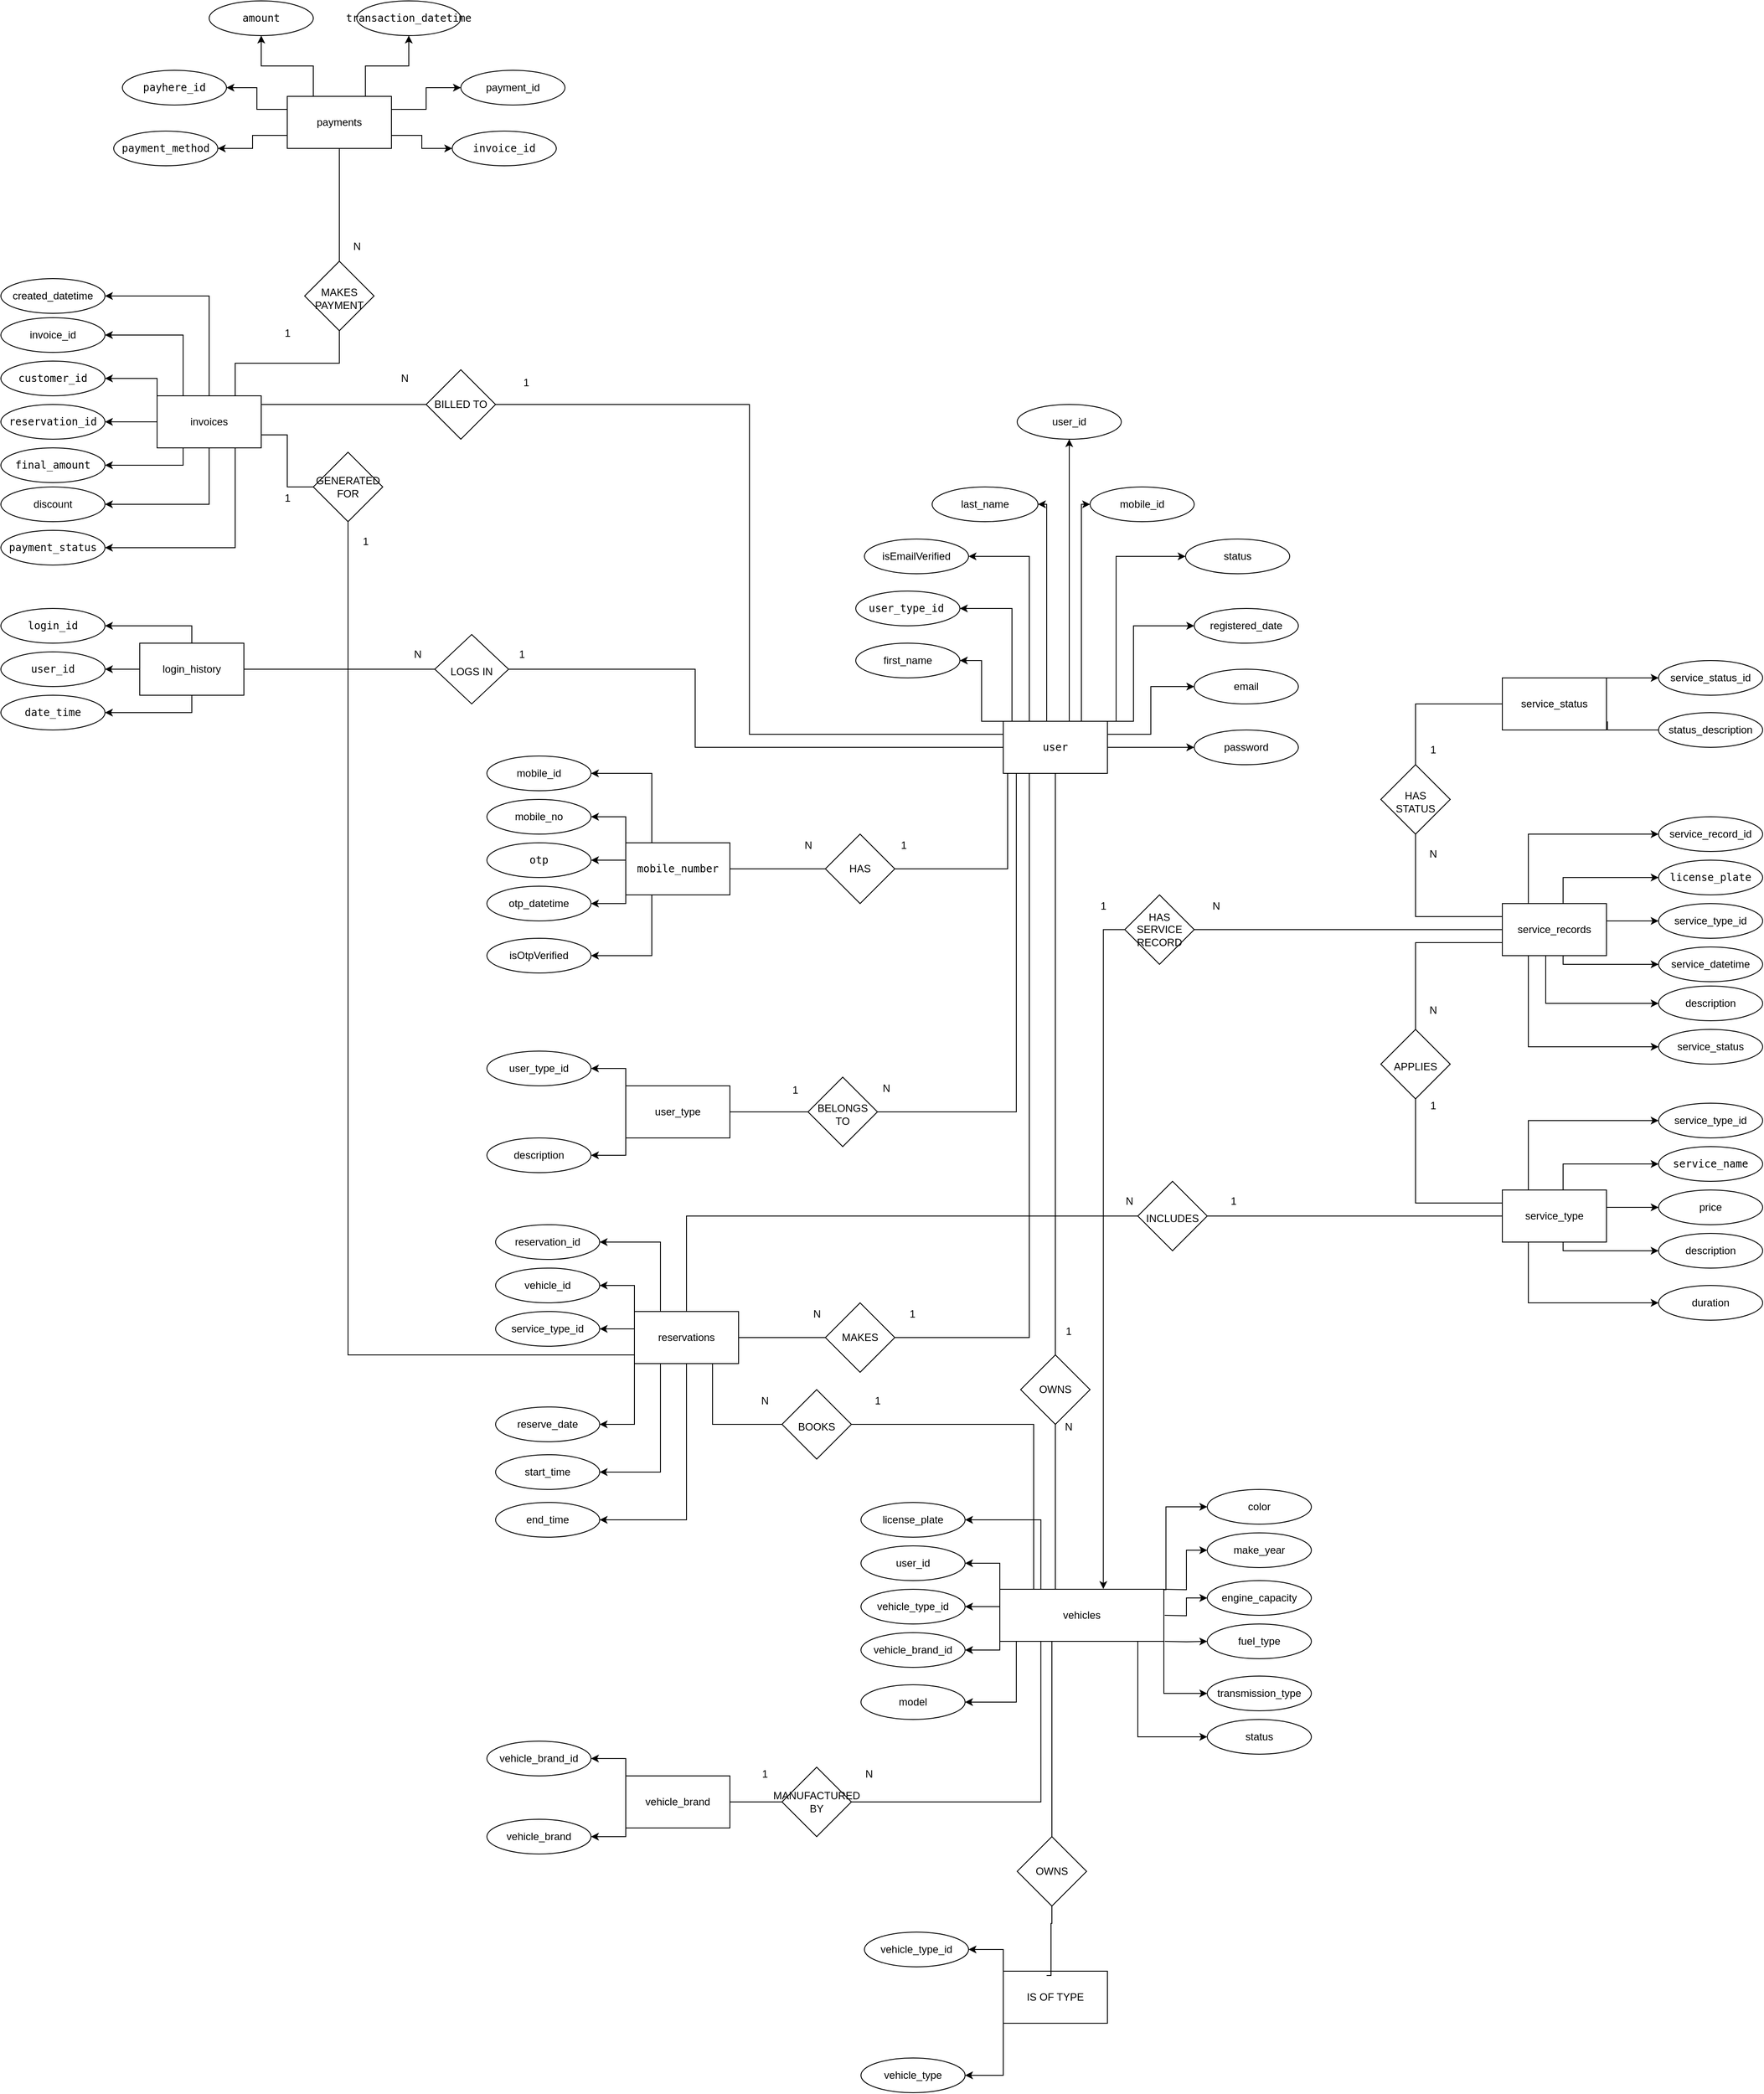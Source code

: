 <mxfile version="26.2.4">
  <diagram id="R2lEEEUBdFMjLlhIrx00" name="Page-1">
    <mxGraphModel dx="8160" dy="4713" grid="1" gridSize="10" guides="1" tooltips="1" connect="1" arrows="1" fold="1" page="0" pageScale="1" pageWidth="850" pageHeight="1100" math="0" shadow="0" extFonts="Permanent Marker^https://fonts.googleapis.com/css?family=Permanent+Marker">
      <root>
        <mxCell id="0" />
        <mxCell id="1" parent="0" />
        <mxCell id="ilbIun8MK31R_7p89Azp-30" style="edgeStyle=orthogonalEdgeStyle;rounded=0;orthogonalLoop=1;jettySize=auto;html=1;exitX=0;exitY=0.5;exitDx=0;exitDy=0;entryX=1;entryY=0.5;entryDx=0;entryDy=0;" edge="1" parent="1" source="ilbIun8MK31R_7p89Azp-2" target="ilbIun8MK31R_7p89Azp-18">
          <mxGeometry relative="1" as="geometry">
            <Array as="points">
              <mxPoint x="165" y="-60" />
              <mxPoint x="140" y="-60" />
              <mxPoint x="140" y="-130" />
            </Array>
          </mxGeometry>
        </mxCell>
        <mxCell id="ilbIun8MK31R_7p89Azp-31" style="edgeStyle=orthogonalEdgeStyle;rounded=0;orthogonalLoop=1;jettySize=auto;html=1;exitX=0;exitY=0.25;exitDx=0;exitDy=0;entryX=1;entryY=0.5;entryDx=0;entryDy=0;" edge="1" parent="1" source="ilbIun8MK31R_7p89Azp-2" target="ilbIun8MK31R_7p89Azp-22">
          <mxGeometry relative="1" as="geometry">
            <Array as="points">
              <mxPoint x="175" y="-45" />
              <mxPoint x="175" y="-190" />
            </Array>
          </mxGeometry>
        </mxCell>
        <mxCell id="ilbIun8MK31R_7p89Azp-32" style="edgeStyle=orthogonalEdgeStyle;rounded=0;orthogonalLoop=1;jettySize=auto;html=1;exitX=0;exitY=0;exitDx=0;exitDy=0;entryX=1;entryY=0.5;entryDx=0;entryDy=0;" edge="1" parent="1" source="ilbIun8MK31R_7p89Azp-2" target="ilbIun8MK31R_7p89Azp-26">
          <mxGeometry relative="1" as="geometry">
            <Array as="points">
              <mxPoint x="195" y="-60" />
              <mxPoint x="195" y="-250" />
            </Array>
          </mxGeometry>
        </mxCell>
        <mxCell id="ilbIun8MK31R_7p89Azp-33" style="edgeStyle=orthogonalEdgeStyle;rounded=0;orthogonalLoop=1;jettySize=auto;html=1;exitX=0.25;exitY=0;exitDx=0;exitDy=0;entryX=1;entryY=0.5;entryDx=0;entryDy=0;" edge="1" parent="1" source="ilbIun8MK31R_7p89Azp-2" target="ilbIun8MK31R_7p89Azp-16">
          <mxGeometry relative="1" as="geometry">
            <Array as="points">
              <mxPoint x="215" y="-60" />
              <mxPoint x="215" y="-310" />
            </Array>
          </mxGeometry>
        </mxCell>
        <mxCell id="ilbIun8MK31R_7p89Azp-34" style="edgeStyle=orthogonalEdgeStyle;rounded=0;orthogonalLoop=1;jettySize=auto;html=1;exitX=0.75;exitY=0;exitDx=0;exitDy=0;entryX=0;entryY=0.5;entryDx=0;entryDy=0;" edge="1" parent="1" source="ilbIun8MK31R_7p89Azp-2" target="ilbIun8MK31R_7p89Azp-23">
          <mxGeometry relative="1" as="geometry">
            <Array as="points">
              <mxPoint x="255" y="-310" />
            </Array>
          </mxGeometry>
        </mxCell>
        <mxCell id="ilbIun8MK31R_7p89Azp-35" style="edgeStyle=orthogonalEdgeStyle;rounded=0;orthogonalLoop=1;jettySize=auto;html=1;exitX=0.75;exitY=0;exitDx=0;exitDy=0;entryX=0;entryY=0.5;entryDx=0;entryDy=0;" edge="1" parent="1" source="ilbIun8MK31R_7p89Azp-2" target="ilbIun8MK31R_7p89Azp-25">
          <mxGeometry relative="1" as="geometry">
            <Array as="points">
              <mxPoint x="295" y="-60" />
              <mxPoint x="295" y="-250" />
            </Array>
          </mxGeometry>
        </mxCell>
        <mxCell id="ilbIun8MK31R_7p89Azp-36" style="edgeStyle=orthogonalEdgeStyle;rounded=0;orthogonalLoop=1;jettySize=auto;html=1;exitX=1;exitY=0;exitDx=0;exitDy=0;entryX=0;entryY=0.5;entryDx=0;entryDy=0;" edge="1" parent="1" source="ilbIun8MK31R_7p89Azp-2" target="ilbIun8MK31R_7p89Azp-28">
          <mxGeometry relative="1" as="geometry">
            <Array as="points">
              <mxPoint x="315" y="-60" />
              <mxPoint x="315" y="-170" />
            </Array>
          </mxGeometry>
        </mxCell>
        <mxCell id="ilbIun8MK31R_7p89Azp-37" style="edgeStyle=orthogonalEdgeStyle;rounded=0;orthogonalLoop=1;jettySize=auto;html=1;exitX=1;exitY=0.25;exitDx=0;exitDy=0;entryX=0;entryY=0.5;entryDx=0;entryDy=0;" edge="1" parent="1" source="ilbIun8MK31R_7p89Azp-2" target="ilbIun8MK31R_7p89Azp-19">
          <mxGeometry relative="1" as="geometry" />
        </mxCell>
        <mxCell id="ilbIun8MK31R_7p89Azp-38" style="edgeStyle=orthogonalEdgeStyle;rounded=0;orthogonalLoop=1;jettySize=auto;html=1;exitX=1;exitY=0.5;exitDx=0;exitDy=0;entryX=0;entryY=0.5;entryDx=0;entryDy=0;" edge="1" parent="1" source="ilbIun8MK31R_7p89Azp-2" target="ilbIun8MK31R_7p89Azp-20">
          <mxGeometry relative="1" as="geometry" />
        </mxCell>
        <mxCell id="ilbIun8MK31R_7p89Azp-249" style="edgeStyle=orthogonalEdgeStyle;rounded=0;orthogonalLoop=1;jettySize=auto;html=1;exitX=0.25;exitY=1;exitDx=0;exitDy=0;entryX=1;entryY=0.5;entryDx=0;entryDy=0;endArrow=none;startFill=0;" edge="1" parent="1" source="ilbIun8MK31R_7p89Azp-2" target="ilbIun8MK31R_7p89Azp-248">
          <mxGeometry relative="1" as="geometry">
            <Array as="points">
              <mxPoint x="170" />
              <mxPoint x="170" y="110" />
            </Array>
          </mxGeometry>
        </mxCell>
        <mxCell id="ilbIun8MK31R_7p89Azp-253" style="edgeStyle=orthogonalEdgeStyle;rounded=0;orthogonalLoop=1;jettySize=auto;html=1;exitX=0.25;exitY=1;exitDx=0;exitDy=0;entryX=1;entryY=0.5;entryDx=0;entryDy=0;endArrow=none;startFill=0;" edge="1" parent="1" source="ilbIun8MK31R_7p89Azp-2" target="ilbIun8MK31R_7p89Azp-252">
          <mxGeometry relative="1" as="geometry">
            <Array as="points">
              <mxPoint x="180" />
              <mxPoint x="180" y="390" />
            </Array>
          </mxGeometry>
        </mxCell>
        <mxCell id="ilbIun8MK31R_7p89Azp-264" style="edgeStyle=orthogonalEdgeStyle;rounded=0;orthogonalLoop=1;jettySize=auto;html=1;exitX=0.25;exitY=1;exitDx=0;exitDy=0;entryX=1;entryY=0.5;entryDx=0;entryDy=0;endArrow=none;startFill=0;" edge="1" parent="1" source="ilbIun8MK31R_7p89Azp-2" target="ilbIun8MK31R_7p89Azp-265">
          <mxGeometry relative="1" as="geometry">
            <mxPoint x="150" y="615.2" as="targetPoint" />
          </mxGeometry>
        </mxCell>
        <mxCell id="ilbIun8MK31R_7p89Azp-302" style="edgeStyle=orthogonalEdgeStyle;rounded=0;orthogonalLoop=1;jettySize=auto;html=1;exitX=0.5;exitY=0;exitDx=0;exitDy=0;entryX=0.5;entryY=1;entryDx=0;entryDy=0;" edge="1" parent="1" source="ilbIun8MK31R_7p89Azp-2" target="ilbIun8MK31R_7p89Azp-17">
          <mxGeometry relative="1" as="geometry">
            <Array as="points">
              <mxPoint x="241" y="-60" />
            </Array>
          </mxGeometry>
        </mxCell>
        <mxCell id="ilbIun8MK31R_7p89Azp-304" style="edgeStyle=orthogonalEdgeStyle;rounded=0;orthogonalLoop=1;jettySize=auto;html=1;exitX=0;exitY=0.25;exitDx=0;exitDy=0;entryX=1;entryY=0.5;entryDx=0;entryDy=0;endArrow=none;startFill=0;" edge="1" parent="1" source="ilbIun8MK31R_7p89Azp-2" target="ilbIun8MK31R_7p89Azp-303">
          <mxGeometry relative="1" as="geometry" />
        </mxCell>
        <mxCell id="ilbIun8MK31R_7p89Azp-310" value="" style="edgeStyle=orthogonalEdgeStyle;rounded=0;orthogonalLoop=1;jettySize=auto;html=1;entryX=1;entryY=0.5;entryDx=0;entryDy=0;endArrow=none;startFill=0;" edge="1" parent="1" source="ilbIun8MK31R_7p89Azp-2" target="ilbIun8MK31R_7p89Azp-309">
          <mxGeometry relative="1" as="geometry">
            <Array as="points">
              <mxPoint x="-190" y="-30" />
              <mxPoint x="-190" y="-120" />
            </Array>
          </mxGeometry>
        </mxCell>
        <mxCell id="ilbIun8MK31R_7p89Azp-2" value="&lt;span style=&quot;font-family: monospace; text-align: left;&quot;&gt;user&lt;/span&gt;" style="rounded=0;whiteSpace=wrap;html=1;" vertex="1" parent="1">
          <mxGeometry x="165" y="-60" width="120" height="60" as="geometry" />
        </mxCell>
        <mxCell id="ilbIun8MK31R_7p89Azp-45" style="edgeStyle=orthogonalEdgeStyle;rounded=0;orthogonalLoop=1;jettySize=auto;html=1;exitX=0.25;exitY=0;exitDx=0;exitDy=0;entryX=1;entryY=0.5;entryDx=0;entryDy=0;" edge="1" parent="1" source="ilbIun8MK31R_7p89Azp-3" target="ilbIun8MK31R_7p89Azp-44">
          <mxGeometry relative="1" as="geometry" />
        </mxCell>
        <mxCell id="ilbIun8MK31R_7p89Azp-46" style="edgeStyle=orthogonalEdgeStyle;rounded=0;orthogonalLoop=1;jettySize=auto;html=1;exitX=0.25;exitY=1;exitDx=0;exitDy=0;entryX=1;entryY=0.5;entryDx=0;entryDy=0;" edge="1" parent="1" source="ilbIun8MK31R_7p89Azp-3" target="ilbIun8MK31R_7p89Azp-43">
          <mxGeometry relative="1" as="geometry" />
        </mxCell>
        <mxCell id="ilbIun8MK31R_7p89Azp-47" style="edgeStyle=orthogonalEdgeStyle;rounded=0;orthogonalLoop=1;jettySize=auto;html=1;exitX=0;exitY=1;exitDx=0;exitDy=0;entryX=1;entryY=0.5;entryDx=0;entryDy=0;" edge="1" parent="1" source="ilbIun8MK31R_7p89Azp-3" target="ilbIun8MK31R_7p89Azp-41">
          <mxGeometry relative="1" as="geometry">
            <Array as="points">
              <mxPoint x="-270" y="150" />
            </Array>
          </mxGeometry>
        </mxCell>
        <mxCell id="ilbIun8MK31R_7p89Azp-48" style="edgeStyle=orthogonalEdgeStyle;rounded=0;orthogonalLoop=1;jettySize=auto;html=1;exitX=0;exitY=0;exitDx=0;exitDy=0;entryX=1;entryY=0.5;entryDx=0;entryDy=0;" edge="1" parent="1" source="ilbIun8MK31R_7p89Azp-3" target="ilbIun8MK31R_7p89Azp-40">
          <mxGeometry relative="1" as="geometry" />
        </mxCell>
        <mxCell id="ilbIun8MK31R_7p89Azp-50" style="edgeStyle=orthogonalEdgeStyle;rounded=0;orthogonalLoop=1;jettySize=auto;html=1;exitX=0;exitY=0.5;exitDx=0;exitDy=0;entryX=1;entryY=0.5;entryDx=0;entryDy=0;" edge="1" parent="1" source="ilbIun8MK31R_7p89Azp-3" target="ilbIun8MK31R_7p89Azp-42">
          <mxGeometry relative="1" as="geometry">
            <Array as="points">
              <mxPoint x="-270" y="100" />
            </Array>
          </mxGeometry>
        </mxCell>
        <mxCell id="ilbIun8MK31R_7p89Azp-3" value="&lt;span style=&quot;font-family: monospace; text-align: left;&quot;&gt;mobile_number&lt;/span&gt;" style="rounded=0;whiteSpace=wrap;html=1;" vertex="1" parent="1">
          <mxGeometry x="-270" y="80" width="120" height="60" as="geometry" />
        </mxCell>
        <mxCell id="ilbIun8MK31R_7p89Azp-16" value="last_name" style="ellipse;whiteSpace=wrap;html=1;" vertex="1" parent="1">
          <mxGeometry x="83" y="-330" width="122" height="40" as="geometry" />
        </mxCell>
        <mxCell id="ilbIun8MK31R_7p89Azp-17" value="user_id" style="ellipse;whiteSpace=wrap;html=1;" vertex="1" parent="1">
          <mxGeometry x="181" y="-425" width="120" height="40" as="geometry" />
        </mxCell>
        <mxCell id="ilbIun8MK31R_7p89Azp-18" value="first_name" style="ellipse;whiteSpace=wrap;html=1;" vertex="1" parent="1">
          <mxGeometry x="-5" y="-150" width="120" height="40" as="geometry" />
        </mxCell>
        <mxCell id="ilbIun8MK31R_7p89Azp-19" value="email" style="ellipse;whiteSpace=wrap;html=1;" vertex="1" parent="1">
          <mxGeometry x="385" y="-120" width="120" height="40" as="geometry" />
        </mxCell>
        <mxCell id="ilbIun8MK31R_7p89Azp-20" value="password" style="ellipse;whiteSpace=wrap;html=1;" vertex="1" parent="1">
          <mxGeometry x="385" y="-50" width="120" height="40" as="geometry" />
        </mxCell>
        <mxCell id="ilbIun8MK31R_7p89Azp-22" value="&lt;code data-end=&quot;301&quot; data-start=&quot;287&quot;&gt;user_type_id&lt;/code&gt;&amp;nbsp;" style="ellipse;whiteSpace=wrap;html=1;" vertex="1" parent="1">
          <mxGeometry x="-5" y="-210" width="120" height="40" as="geometry" />
        </mxCell>
        <mxCell id="ilbIun8MK31R_7p89Azp-23" value="mobile_id" style="ellipse;whiteSpace=wrap;html=1;" vertex="1" parent="1">
          <mxGeometry x="265" y="-330" width="120" height="40" as="geometry" />
        </mxCell>
        <mxCell id="ilbIun8MK31R_7p89Azp-25" value="status" style="ellipse;whiteSpace=wrap;html=1;" vertex="1" parent="1">
          <mxGeometry x="375" y="-270" width="120" height="40" as="geometry" />
        </mxCell>
        <mxCell id="ilbIun8MK31R_7p89Azp-26" value="isEmailVerified" style="ellipse;whiteSpace=wrap;html=1;" vertex="1" parent="1">
          <mxGeometry x="5" y="-270" width="120" height="40" as="geometry" />
        </mxCell>
        <mxCell id="ilbIun8MK31R_7p89Azp-28" value="registered_date" style="ellipse;whiteSpace=wrap;html=1;" vertex="1" parent="1">
          <mxGeometry x="385" y="-190" width="120" height="40" as="geometry" />
        </mxCell>
        <mxCell id="ilbIun8MK31R_7p89Azp-40" value="mobile_no" style="ellipse;whiteSpace=wrap;html=1;" vertex="1" parent="1">
          <mxGeometry x="-430" y="30" width="120" height="40" as="geometry" />
        </mxCell>
        <mxCell id="ilbIun8MK31R_7p89Azp-41" value="otp_datetime" style="ellipse;whiteSpace=wrap;html=1;" vertex="1" parent="1">
          <mxGeometry x="-430" y="130" width="120" height="40" as="geometry" />
        </mxCell>
        <mxCell id="ilbIun8MK31R_7p89Azp-42" value="&lt;code data-end=&quot;603&quot; data-start=&quot;598&quot;&gt;otp&lt;/code&gt;" style="ellipse;whiteSpace=wrap;html=1;" vertex="1" parent="1">
          <mxGeometry x="-430" y="80" width="120" height="40" as="geometry" />
        </mxCell>
        <mxCell id="ilbIun8MK31R_7p89Azp-43" value="isOtpVerified" style="ellipse;whiteSpace=wrap;html=1;" vertex="1" parent="1">
          <mxGeometry x="-430" y="190" width="120" height="40" as="geometry" />
        </mxCell>
        <mxCell id="ilbIun8MK31R_7p89Azp-44" value="mobile_id" style="ellipse;whiteSpace=wrap;html=1;" vertex="1" parent="1">
          <mxGeometry x="-430" y="-20" width="120" height="40" as="geometry" />
        </mxCell>
        <mxCell id="ilbIun8MK31R_7p89Azp-75" style="edgeStyle=orthogonalEdgeStyle;rounded=0;orthogonalLoop=1;jettySize=auto;html=1;exitX=0;exitY=1;exitDx=0;exitDy=0;entryX=1;entryY=0.5;entryDx=0;entryDy=0;" edge="1" parent="1" source="ilbIun8MK31R_7p89Azp-78" target="ilbIun8MK31R_7p89Azp-80">
          <mxGeometry relative="1" as="geometry">
            <Array as="points">
              <mxPoint x="-270" y="440" />
            </Array>
          </mxGeometry>
        </mxCell>
        <mxCell id="ilbIun8MK31R_7p89Azp-76" style="edgeStyle=orthogonalEdgeStyle;rounded=0;orthogonalLoop=1;jettySize=auto;html=1;exitX=0;exitY=0;exitDx=0;exitDy=0;entryX=1;entryY=0.5;entryDx=0;entryDy=0;" edge="1" parent="1" source="ilbIun8MK31R_7p89Azp-78" target="ilbIun8MK31R_7p89Azp-79">
          <mxGeometry relative="1" as="geometry" />
        </mxCell>
        <mxCell id="ilbIun8MK31R_7p89Azp-78" value="user_type" style="rounded=0;whiteSpace=wrap;html=1;" vertex="1" parent="1">
          <mxGeometry x="-270" y="360" width="120" height="60" as="geometry" />
        </mxCell>
        <mxCell id="ilbIun8MK31R_7p89Azp-79" value="user_type_id" style="ellipse;whiteSpace=wrap;html=1;" vertex="1" parent="1">
          <mxGeometry x="-430" y="320" width="120" height="40" as="geometry" />
        </mxCell>
        <mxCell id="ilbIun8MK31R_7p89Azp-80" value="description" style="ellipse;whiteSpace=wrap;html=1;" vertex="1" parent="1">
          <mxGeometry x="-430" y="420" width="120" height="40" as="geometry" />
        </mxCell>
        <mxCell id="ilbIun8MK31R_7p89Azp-84" style="edgeStyle=orthogonalEdgeStyle;rounded=0;orthogonalLoop=1;jettySize=auto;html=1;exitX=0.25;exitY=0;exitDx=0;exitDy=0;entryX=1;entryY=0.5;entryDx=0;entryDy=0;" edge="1" parent="1" source="ilbIun8MK31R_7p89Azp-89" target="ilbIun8MK31R_7p89Azp-94">
          <mxGeometry relative="1" as="geometry" />
        </mxCell>
        <mxCell id="ilbIun8MK31R_7p89Azp-85" style="edgeStyle=orthogonalEdgeStyle;rounded=0;orthogonalLoop=1;jettySize=auto;html=1;exitX=0.25;exitY=1;exitDx=0;exitDy=0;entryX=1;entryY=0.5;entryDx=0;entryDy=0;" edge="1" parent="1" source="ilbIun8MK31R_7p89Azp-89" target="ilbIun8MK31R_7p89Azp-93">
          <mxGeometry relative="1" as="geometry">
            <Array as="points">
              <mxPoint x="180" y="1000" />
              <mxPoint x="180" y="1070" />
            </Array>
          </mxGeometry>
        </mxCell>
        <mxCell id="ilbIun8MK31R_7p89Azp-86" style="edgeStyle=orthogonalEdgeStyle;rounded=0;orthogonalLoop=1;jettySize=auto;html=1;exitX=0;exitY=1;exitDx=0;exitDy=0;entryX=1;entryY=0.5;entryDx=0;entryDy=0;" edge="1" parent="1" source="ilbIun8MK31R_7p89Azp-89" target="ilbIun8MK31R_7p89Azp-91">
          <mxGeometry relative="1" as="geometry">
            <Array as="points">
              <mxPoint x="161" y="1010" />
            </Array>
          </mxGeometry>
        </mxCell>
        <mxCell id="ilbIun8MK31R_7p89Azp-87" style="edgeStyle=orthogonalEdgeStyle;rounded=0;orthogonalLoop=1;jettySize=auto;html=1;exitX=0;exitY=0;exitDx=0;exitDy=0;entryX=1;entryY=0.5;entryDx=0;entryDy=0;" edge="1" parent="1" source="ilbIun8MK31R_7p89Azp-89" target="ilbIun8MK31R_7p89Azp-90">
          <mxGeometry relative="1" as="geometry" />
        </mxCell>
        <mxCell id="ilbIun8MK31R_7p89Azp-88" style="edgeStyle=orthogonalEdgeStyle;rounded=0;orthogonalLoop=1;jettySize=auto;html=1;exitX=0;exitY=0.5;exitDx=0;exitDy=0;entryX=1;entryY=0.5;entryDx=0;entryDy=0;" edge="1" parent="1" source="ilbIun8MK31R_7p89Azp-89" target="ilbIun8MK31R_7p89Azp-92">
          <mxGeometry relative="1" as="geometry">
            <Array as="points">
              <mxPoint x="161" y="960" />
            </Array>
          </mxGeometry>
        </mxCell>
        <mxCell id="ilbIun8MK31R_7p89Azp-100" style="edgeStyle=orthogonalEdgeStyle;rounded=0;orthogonalLoop=1;jettySize=auto;html=1;exitX=0.75;exitY=0;exitDx=0;exitDy=0;entryX=0;entryY=0.5;entryDx=0;entryDy=0;" edge="1" parent="1" target="ilbIun8MK31R_7p89Azp-99">
          <mxGeometry relative="1" as="geometry">
            <mxPoint x="303.75" y="940" as="sourcePoint" />
          </mxGeometry>
        </mxCell>
        <mxCell id="ilbIun8MK31R_7p89Azp-102" style="edgeStyle=orthogonalEdgeStyle;rounded=0;orthogonalLoop=1;jettySize=auto;html=1;exitX=1;exitY=1;exitDx=0;exitDy=0;entryX=0;entryY=0.5;entryDx=0;entryDy=0;" edge="1" parent="1" target="ilbIun8MK31R_7p89Azp-96">
          <mxGeometry relative="1" as="geometry">
            <mxPoint x="351" y="1000" as="sourcePoint" />
          </mxGeometry>
        </mxCell>
        <mxCell id="ilbIun8MK31R_7p89Azp-103" style="edgeStyle=orthogonalEdgeStyle;rounded=0;orthogonalLoop=1;jettySize=auto;html=1;exitX=1;exitY=0.5;exitDx=0;exitDy=0;entryX=0;entryY=0.5;entryDx=0;entryDy=0;" edge="1" parent="1" target="ilbIun8MK31R_7p89Azp-97">
          <mxGeometry relative="1" as="geometry">
            <mxPoint x="351" y="970" as="sourcePoint" />
          </mxGeometry>
        </mxCell>
        <mxCell id="ilbIun8MK31R_7p89Azp-106" style="edgeStyle=orthogonalEdgeStyle;rounded=0;orthogonalLoop=1;jettySize=auto;html=1;exitX=0.5;exitY=1;exitDx=0;exitDy=0;entryX=0;entryY=0.5;entryDx=0;entryDy=0;" edge="1" parent="1" source="ilbIun8MK31R_7p89Azp-89" target="ilbIun8MK31R_7p89Azp-105">
          <mxGeometry relative="1" as="geometry">
            <Array as="points">
              <mxPoint x="320" y="1000" />
              <mxPoint x="320" y="1110" />
            </Array>
          </mxGeometry>
        </mxCell>
        <mxCell id="ilbIun8MK31R_7p89Azp-262" style="edgeStyle=orthogonalEdgeStyle;rounded=0;orthogonalLoop=1;jettySize=auto;html=1;exitX=0.25;exitY=1;exitDx=0;exitDy=0;entryX=1;entryY=0.5;entryDx=0;entryDy=0;endArrow=none;startFill=0;" edge="1" parent="1" source="ilbIun8MK31R_7p89Azp-89" target="ilbIun8MK31R_7p89Azp-261">
          <mxGeometry relative="1" as="geometry" />
        </mxCell>
        <mxCell id="ilbIun8MK31R_7p89Azp-267" style="edgeStyle=orthogonalEdgeStyle;rounded=0;orthogonalLoop=1;jettySize=auto;html=1;exitX=0.5;exitY=0;exitDx=0;exitDy=0;entryX=1;entryY=0.5;entryDx=0;entryDy=0;endArrow=none;startFill=0;" edge="1" parent="1" source="ilbIun8MK31R_7p89Azp-89" target="ilbIun8MK31R_7p89Azp-268">
          <mxGeometry relative="1" as="geometry">
            <mxPoint x="150" y="730" as="targetPoint" />
            <Array as="points">
              <mxPoint x="200" y="940" />
              <mxPoint x="200" y="750" />
            </Array>
          </mxGeometry>
        </mxCell>
        <mxCell id="ilbIun8MK31R_7p89Azp-278" style="edgeStyle=orthogonalEdgeStyle;rounded=0;orthogonalLoop=1;jettySize=auto;html=1;exitX=1;exitY=1;exitDx=0;exitDy=0;entryX=0;entryY=0.5;entryDx=0;entryDy=0;" edge="1" parent="1" source="ilbIun8MK31R_7p89Azp-89" target="ilbIun8MK31R_7p89Azp-98">
          <mxGeometry relative="1" as="geometry" />
        </mxCell>
        <mxCell id="ilbIun8MK31R_7p89Azp-89" value=" vehicles" style="rounded=0;whiteSpace=wrap;html=1;" vertex="1" parent="1">
          <mxGeometry x="161" y="940" width="189" height="60" as="geometry" />
        </mxCell>
        <mxCell id="ilbIun8MK31R_7p89Azp-90" value="user_id" style="ellipse;whiteSpace=wrap;html=1;" vertex="1" parent="1">
          <mxGeometry x="1" y="890" width="120" height="40" as="geometry" />
        </mxCell>
        <mxCell id="ilbIun8MK31R_7p89Azp-91" value="vehicle_brand_id" style="ellipse;whiteSpace=wrap;html=1;" vertex="1" parent="1">
          <mxGeometry x="1" y="990" width="120" height="40" as="geometry" />
        </mxCell>
        <mxCell id="ilbIun8MK31R_7p89Azp-92" value="vehicle_type_id" style="ellipse;whiteSpace=wrap;html=1;" vertex="1" parent="1">
          <mxGeometry x="1" y="940" width="120" height="40" as="geometry" />
        </mxCell>
        <mxCell id="ilbIun8MK31R_7p89Azp-93" value="model" style="ellipse;whiteSpace=wrap;html=1;" vertex="1" parent="1">
          <mxGeometry x="1" y="1050" width="120" height="40" as="geometry" />
        </mxCell>
        <mxCell id="ilbIun8MK31R_7p89Azp-94" value="license_plate" style="ellipse;whiteSpace=wrap;html=1;" vertex="1" parent="1">
          <mxGeometry x="1" y="840" width="120" height="40" as="geometry" />
        </mxCell>
        <mxCell id="ilbIun8MK31R_7p89Azp-95" value="make_year" style="ellipse;whiteSpace=wrap;html=1;" vertex="1" parent="1">
          <mxGeometry x="400" y="875" width="120" height="40" as="geometry" />
        </mxCell>
        <mxCell id="ilbIun8MK31R_7p89Azp-96" value="fuel_type" style="ellipse;whiteSpace=wrap;html=1;" vertex="1" parent="1">
          <mxGeometry x="400" y="980" width="120" height="40" as="geometry" />
        </mxCell>
        <mxCell id="ilbIun8MK31R_7p89Azp-97" value="engine_capacity" style="ellipse;whiteSpace=wrap;html=1;" vertex="1" parent="1">
          <mxGeometry x="400" y="930" width="120" height="40" as="geometry" />
        </mxCell>
        <mxCell id="ilbIun8MK31R_7p89Azp-98" value="transmission_type" style="ellipse;whiteSpace=wrap;html=1;" vertex="1" parent="1">
          <mxGeometry x="400" y="1040" width="120" height="40" as="geometry" />
        </mxCell>
        <mxCell id="ilbIun8MK31R_7p89Azp-99" value="color" style="ellipse;whiteSpace=wrap;html=1;" vertex="1" parent="1">
          <mxGeometry x="400" y="825" width="120" height="40" as="geometry" />
        </mxCell>
        <mxCell id="ilbIun8MK31R_7p89Azp-104" style="edgeStyle=orthogonalEdgeStyle;rounded=0;orthogonalLoop=1;jettySize=auto;html=1;exitX=1;exitY=0;exitDx=0;exitDy=0;entryX=0;entryY=0.5;entryDx=0;entryDy=0;" edge="1" parent="1" target="ilbIun8MK31R_7p89Azp-95">
          <mxGeometry relative="1" as="geometry">
            <mxPoint x="351" y="940" as="sourcePoint" />
          </mxGeometry>
        </mxCell>
        <mxCell id="ilbIun8MK31R_7p89Azp-105" value="status" style="ellipse;whiteSpace=wrap;html=1;" vertex="1" parent="1">
          <mxGeometry x="400" y="1090" width="120" height="40" as="geometry" />
        </mxCell>
        <mxCell id="ilbIun8MK31R_7p89Azp-110" style="edgeStyle=orthogonalEdgeStyle;rounded=0;orthogonalLoop=1;jettySize=auto;html=1;exitX=0;exitY=0;exitDx=0;exitDy=0;entryX=1;entryY=0.5;entryDx=0;entryDy=0;" edge="1" parent="1" source="ilbIun8MK31R_7p89Azp-112" target="ilbIun8MK31R_7p89Azp-113">
          <mxGeometry relative="1" as="geometry" />
        </mxCell>
        <mxCell id="ilbIun8MK31R_7p89Azp-111" style="edgeStyle=orthogonalEdgeStyle;rounded=0;orthogonalLoop=1;jettySize=auto;html=1;exitX=0;exitY=0.5;exitDx=0;exitDy=0;entryX=1;entryY=0.5;entryDx=0;entryDy=0;" edge="1" parent="1" source="ilbIun8MK31R_7p89Azp-112" target="ilbIun8MK31R_7p89Azp-115">
          <mxGeometry relative="1" as="geometry">
            <Array as="points">
              <mxPoint x="165" y="1500" />
            </Array>
          </mxGeometry>
        </mxCell>
        <mxCell id="ilbIun8MK31R_7p89Azp-112" value="IS OF TYPE" style="rounded=0;whiteSpace=wrap;html=1;" vertex="1" parent="1">
          <mxGeometry x="165" y="1380" width="120" height="60" as="geometry" />
        </mxCell>
        <mxCell id="ilbIun8MK31R_7p89Azp-113" value="vehicle_type_id" style="ellipse;whiteSpace=wrap;html=1;" vertex="1" parent="1">
          <mxGeometry x="5" y="1335" width="120" height="40" as="geometry" />
        </mxCell>
        <mxCell id="ilbIun8MK31R_7p89Azp-115" value="vehicle_type" style="ellipse;whiteSpace=wrap;html=1;" vertex="1" parent="1">
          <mxGeometry x="1" y="1480" width="120" height="40" as="geometry" />
        </mxCell>
        <mxCell id="ilbIun8MK31R_7p89Azp-119" style="edgeStyle=orthogonalEdgeStyle;rounded=0;orthogonalLoop=1;jettySize=auto;html=1;exitX=0;exitY=0;exitDx=0;exitDy=0;entryX=1;entryY=0.5;entryDx=0;entryDy=0;" edge="1" parent="1" source="ilbIun8MK31R_7p89Azp-121" target="ilbIun8MK31R_7p89Azp-122">
          <mxGeometry relative="1" as="geometry" />
        </mxCell>
        <mxCell id="ilbIun8MK31R_7p89Azp-120" style="edgeStyle=orthogonalEdgeStyle;rounded=0;orthogonalLoop=1;jettySize=auto;html=1;exitX=0;exitY=0.5;exitDx=0;exitDy=0;entryX=1;entryY=0.5;entryDx=0;entryDy=0;" edge="1" parent="1" source="ilbIun8MK31R_7p89Azp-121" target="ilbIun8MK31R_7p89Azp-123">
          <mxGeometry relative="1" as="geometry">
            <Array as="points">
              <mxPoint x="-270" y="1225" />
            </Array>
          </mxGeometry>
        </mxCell>
        <mxCell id="ilbIun8MK31R_7p89Azp-121" value=" vehicle_brand" style="rounded=0;whiteSpace=wrap;html=1;" vertex="1" parent="1">
          <mxGeometry x="-270" y="1155" width="120" height="60" as="geometry" />
        </mxCell>
        <mxCell id="ilbIun8MK31R_7p89Azp-122" value="vehicle_brand_id" style="ellipse;whiteSpace=wrap;html=1;" vertex="1" parent="1">
          <mxGeometry x="-430" y="1115" width="120" height="40" as="geometry" />
        </mxCell>
        <mxCell id="ilbIun8MK31R_7p89Azp-123" value="vehicle_brand" style="ellipse;whiteSpace=wrap;html=1;" vertex="1" parent="1">
          <mxGeometry x="-430" y="1205" width="120" height="40" as="geometry" />
        </mxCell>
        <mxCell id="ilbIun8MK31R_7p89Azp-146" style="edgeStyle=orthogonalEdgeStyle;rounded=0;orthogonalLoop=1;jettySize=auto;html=1;exitX=0.25;exitY=0;exitDx=0;exitDy=0;entryX=1;entryY=0.5;entryDx=0;entryDy=0;" edge="1" parent="1" source="ilbIun8MK31R_7p89Azp-151" target="ilbIun8MK31R_7p89Azp-156">
          <mxGeometry relative="1" as="geometry" />
        </mxCell>
        <mxCell id="ilbIun8MK31R_7p89Azp-147" style="edgeStyle=orthogonalEdgeStyle;rounded=0;orthogonalLoop=1;jettySize=auto;html=1;exitX=0.25;exitY=1;exitDx=0;exitDy=0;entryX=1;entryY=0.5;entryDx=0;entryDy=0;" edge="1" parent="1" source="ilbIun8MK31R_7p89Azp-151" target="ilbIun8MK31R_7p89Azp-155">
          <mxGeometry relative="1" as="geometry" />
        </mxCell>
        <mxCell id="ilbIun8MK31R_7p89Azp-148" style="edgeStyle=orthogonalEdgeStyle;rounded=0;orthogonalLoop=1;jettySize=auto;html=1;exitX=0;exitY=1;exitDx=0;exitDy=0;entryX=1;entryY=0.5;entryDx=0;entryDy=0;" edge="1" parent="1" source="ilbIun8MK31R_7p89Azp-151" target="ilbIun8MK31R_7p89Azp-153">
          <mxGeometry relative="1" as="geometry">
            <Array as="points">
              <mxPoint x="-260" y="750" />
            </Array>
          </mxGeometry>
        </mxCell>
        <mxCell id="ilbIun8MK31R_7p89Azp-149" style="edgeStyle=orthogonalEdgeStyle;rounded=0;orthogonalLoop=1;jettySize=auto;html=1;exitX=0;exitY=0;exitDx=0;exitDy=0;entryX=1;entryY=0.5;entryDx=0;entryDy=0;" edge="1" parent="1" source="ilbIun8MK31R_7p89Azp-151" target="ilbIun8MK31R_7p89Azp-152">
          <mxGeometry relative="1" as="geometry" />
        </mxCell>
        <mxCell id="ilbIun8MK31R_7p89Azp-150" style="edgeStyle=orthogonalEdgeStyle;rounded=0;orthogonalLoop=1;jettySize=auto;html=1;exitX=0;exitY=0.5;exitDx=0;exitDy=0;entryX=1;entryY=0.5;entryDx=0;entryDy=0;" edge="1" parent="1" source="ilbIun8MK31R_7p89Azp-151" target="ilbIun8MK31R_7p89Azp-154">
          <mxGeometry relative="1" as="geometry">
            <Array as="points">
              <mxPoint x="-260" y="640" />
            </Array>
          </mxGeometry>
        </mxCell>
        <mxCell id="ilbIun8MK31R_7p89Azp-158" style="edgeStyle=orthogonalEdgeStyle;rounded=0;orthogonalLoop=1;jettySize=auto;html=1;exitX=0.5;exitY=1;exitDx=0;exitDy=0;entryX=1;entryY=0.5;entryDx=0;entryDy=0;" edge="1" parent="1" source="ilbIun8MK31R_7p89Azp-151" target="ilbIun8MK31R_7p89Azp-157">
          <mxGeometry relative="1" as="geometry" />
        </mxCell>
        <mxCell id="ilbIun8MK31R_7p89Azp-272" style="edgeStyle=orthogonalEdgeStyle;rounded=0;orthogonalLoop=1;jettySize=auto;html=1;exitX=0.5;exitY=0;exitDx=0;exitDy=0;entryX=0;entryY=0.5;entryDx=0;entryDy=0;endArrow=none;startFill=0;" edge="1" parent="1" source="ilbIun8MK31R_7p89Azp-151" target="ilbIun8MK31R_7p89Azp-271">
          <mxGeometry relative="1" as="geometry" />
        </mxCell>
        <mxCell id="ilbIun8MK31R_7p89Azp-316" style="edgeStyle=orthogonalEdgeStyle;rounded=0;orthogonalLoop=1;jettySize=auto;html=1;exitX=0;exitY=1;exitDx=0;exitDy=0;entryX=0.5;entryY=1;entryDx=0;entryDy=0;endArrow=none;startFill=0;" edge="1" parent="1" source="ilbIun8MK31R_7p89Azp-151" target="ilbIun8MK31R_7p89Azp-317">
          <mxGeometry relative="1" as="geometry">
            <mxPoint x="-530" y="-330" as="targetPoint" />
            <Array as="points">
              <mxPoint x="-260" y="670" />
              <mxPoint x="-590" y="670" />
            </Array>
          </mxGeometry>
        </mxCell>
        <mxCell id="ilbIun8MK31R_7p89Azp-151" value=" reservations" style="rounded=0;whiteSpace=wrap;html=1;" vertex="1" parent="1">
          <mxGeometry x="-260" y="620" width="120" height="60" as="geometry" />
        </mxCell>
        <mxCell id="ilbIun8MK31R_7p89Azp-152" value="vehicle_id" style="ellipse;whiteSpace=wrap;html=1;" vertex="1" parent="1">
          <mxGeometry x="-420" y="570" width="120" height="40" as="geometry" />
        </mxCell>
        <mxCell id="ilbIun8MK31R_7p89Azp-153" value="reserve_date" style="ellipse;whiteSpace=wrap;html=1;" vertex="1" parent="1">
          <mxGeometry x="-420" y="730" width="120" height="40" as="geometry" />
        </mxCell>
        <mxCell id="ilbIun8MK31R_7p89Azp-154" value="service_type_id" style="ellipse;whiteSpace=wrap;html=1;" vertex="1" parent="1">
          <mxGeometry x="-420" y="620" width="120" height="40" as="geometry" />
        </mxCell>
        <mxCell id="ilbIun8MK31R_7p89Azp-155" value="start_time" style="ellipse;whiteSpace=wrap;html=1;" vertex="1" parent="1">
          <mxGeometry x="-420" y="785" width="120" height="40" as="geometry" />
        </mxCell>
        <mxCell id="ilbIun8MK31R_7p89Azp-156" value="reservation_id" style="ellipse;whiteSpace=wrap;html=1;" vertex="1" parent="1">
          <mxGeometry x="-420" y="520" width="120" height="40" as="geometry" />
        </mxCell>
        <mxCell id="ilbIun8MK31R_7p89Azp-157" value="end_time" style="ellipse;whiteSpace=wrap;html=1;" vertex="1" parent="1">
          <mxGeometry x="-420" y="840" width="120" height="40" as="geometry" />
        </mxCell>
        <mxCell id="ilbIun8MK31R_7p89Azp-159" style="edgeStyle=orthogonalEdgeStyle;rounded=0;orthogonalLoop=1;jettySize=auto;html=1;exitX=0.25;exitY=0;exitDx=0;exitDy=0;entryX=0;entryY=0.5;entryDx=0;entryDy=0;" edge="1" parent="1" source="ilbIun8MK31R_7p89Azp-164" target="ilbIun8MK31R_7p89Azp-169">
          <mxGeometry relative="1" as="geometry" />
        </mxCell>
        <mxCell id="ilbIun8MK31R_7p89Azp-160" style="edgeStyle=orthogonalEdgeStyle;rounded=0;orthogonalLoop=1;jettySize=auto;html=1;exitX=0.25;exitY=1;exitDx=0;exitDy=0;entryX=0;entryY=0.5;entryDx=0;entryDy=0;" edge="1" parent="1" source="ilbIun8MK31R_7p89Azp-164" target="ilbIun8MK31R_7p89Azp-168">
          <mxGeometry relative="1" as="geometry" />
        </mxCell>
        <mxCell id="ilbIun8MK31R_7p89Azp-161" style="edgeStyle=orthogonalEdgeStyle;rounded=0;orthogonalLoop=1;jettySize=auto;html=1;exitX=0.75;exitY=1;exitDx=0;exitDy=0;entryX=0;entryY=0.5;entryDx=0;entryDy=0;" edge="1" parent="1" source="ilbIun8MK31R_7p89Azp-164" target="ilbIun8MK31R_7p89Azp-166">
          <mxGeometry relative="1" as="geometry">
            <Array as="points">
              <mxPoint x="810" y="540" />
              <mxPoint x="810" y="550" />
            </Array>
          </mxGeometry>
        </mxCell>
        <mxCell id="ilbIun8MK31R_7p89Azp-162" style="edgeStyle=orthogonalEdgeStyle;rounded=0;orthogonalLoop=1;jettySize=auto;html=1;exitX=0;exitY=0;exitDx=0;exitDy=0;entryX=0;entryY=0.5;entryDx=0;entryDy=0;" edge="1" parent="1" source="ilbIun8MK31R_7p89Azp-164" target="ilbIun8MK31R_7p89Azp-165">
          <mxGeometry relative="1" as="geometry">
            <Array as="points">
              <mxPoint x="810" y="480" />
              <mxPoint x="810" y="450" />
            </Array>
          </mxGeometry>
        </mxCell>
        <mxCell id="ilbIun8MK31R_7p89Azp-163" style="edgeStyle=orthogonalEdgeStyle;rounded=0;orthogonalLoop=1;jettySize=auto;html=1;exitX=0;exitY=0.5;exitDx=0;exitDy=0;entryX=0;entryY=0.5;entryDx=0;entryDy=0;" edge="1" parent="1" source="ilbIun8MK31R_7p89Azp-164" target="ilbIun8MK31R_7p89Azp-167">
          <mxGeometry relative="1" as="geometry">
            <Array as="points">
              <mxPoint x="740" y="500" />
            </Array>
          </mxGeometry>
        </mxCell>
        <mxCell id="ilbIun8MK31R_7p89Azp-164" value="service_type" style="rounded=0;whiteSpace=wrap;html=1;" vertex="1" parent="1">
          <mxGeometry x="740" y="480" width="120" height="60" as="geometry" />
        </mxCell>
        <mxCell id="ilbIun8MK31R_7p89Azp-165" value="&lt;code data-end=&quot;1852&quot; data-start=&quot;1838&quot;&gt;service_name&lt;/code&gt;" style="ellipse;whiteSpace=wrap;html=1;" vertex="1" parent="1">
          <mxGeometry x="920" y="430" width="120" height="40" as="geometry" />
        </mxCell>
        <mxCell id="ilbIun8MK31R_7p89Azp-166" value="description" style="ellipse;whiteSpace=wrap;html=1;" vertex="1" parent="1">
          <mxGeometry x="920" y="530" width="120" height="40" as="geometry" />
        </mxCell>
        <mxCell id="ilbIun8MK31R_7p89Azp-167" value="price" style="ellipse;whiteSpace=wrap;html=1;" vertex="1" parent="1">
          <mxGeometry x="920" y="480" width="120" height="40" as="geometry" />
        </mxCell>
        <mxCell id="ilbIun8MK31R_7p89Azp-168" value="duration" style="ellipse;whiteSpace=wrap;html=1;" vertex="1" parent="1">
          <mxGeometry x="920" y="590" width="120" height="40" as="geometry" />
        </mxCell>
        <mxCell id="ilbIun8MK31R_7p89Azp-169" value="service_type_id" style="ellipse;whiteSpace=wrap;html=1;" vertex="1" parent="1">
          <mxGeometry x="920" y="380" width="120" height="40" as="geometry" />
        </mxCell>
        <mxCell id="ilbIun8MK31R_7p89Azp-178" style="edgeStyle=orthogonalEdgeStyle;rounded=0;orthogonalLoop=1;jettySize=auto;html=1;exitX=0.25;exitY=0;exitDx=0;exitDy=0;entryX=0;entryY=0.5;entryDx=0;entryDy=0;" edge="1" parent="1" source="ilbIun8MK31R_7p89Azp-183" target="ilbIun8MK31R_7p89Azp-188">
          <mxGeometry relative="1" as="geometry" />
        </mxCell>
        <mxCell id="ilbIun8MK31R_7p89Azp-179" style="edgeStyle=orthogonalEdgeStyle;rounded=0;orthogonalLoop=1;jettySize=auto;html=1;exitX=0.25;exitY=1;exitDx=0;exitDy=0;entryX=0;entryY=0.5;entryDx=0;entryDy=0;" edge="1" parent="1" source="ilbIun8MK31R_7p89Azp-183" target="ilbIun8MK31R_7p89Azp-187">
          <mxGeometry relative="1" as="geometry">
            <Array as="points">
              <mxPoint x="790" y="210" />
              <mxPoint x="790" y="265" />
            </Array>
          </mxGeometry>
        </mxCell>
        <mxCell id="ilbIun8MK31R_7p89Azp-180" style="edgeStyle=orthogonalEdgeStyle;rounded=0;orthogonalLoop=1;jettySize=auto;html=1;exitX=0.75;exitY=1;exitDx=0;exitDy=0;entryX=0;entryY=0.5;entryDx=0;entryDy=0;" edge="1" parent="1" source="ilbIun8MK31R_7p89Azp-183" target="ilbIun8MK31R_7p89Azp-185">
          <mxGeometry relative="1" as="geometry">
            <Array as="points">
              <mxPoint x="810" y="210" />
              <mxPoint x="810" y="220" />
            </Array>
          </mxGeometry>
        </mxCell>
        <mxCell id="ilbIun8MK31R_7p89Azp-181" style="edgeStyle=orthogonalEdgeStyle;rounded=0;orthogonalLoop=1;jettySize=auto;html=1;exitX=0;exitY=0;exitDx=0;exitDy=0;entryX=0;entryY=0.5;entryDx=0;entryDy=0;" edge="1" parent="1" source="ilbIun8MK31R_7p89Azp-183" target="ilbIun8MK31R_7p89Azp-184">
          <mxGeometry relative="1" as="geometry">
            <Array as="points">
              <mxPoint x="810" y="150" />
              <mxPoint x="810" y="120" />
            </Array>
          </mxGeometry>
        </mxCell>
        <mxCell id="ilbIun8MK31R_7p89Azp-182" style="edgeStyle=orthogonalEdgeStyle;rounded=0;orthogonalLoop=1;jettySize=auto;html=1;exitX=0;exitY=0.5;exitDx=0;exitDy=0;entryX=0;entryY=0.5;entryDx=0;entryDy=0;" edge="1" parent="1" source="ilbIun8MK31R_7p89Azp-183" target="ilbIun8MK31R_7p89Azp-186">
          <mxGeometry relative="1" as="geometry">
            <Array as="points">
              <mxPoint x="740" y="170" />
            </Array>
          </mxGeometry>
        </mxCell>
        <mxCell id="ilbIun8MK31R_7p89Azp-190" style="edgeStyle=orthogonalEdgeStyle;rounded=0;orthogonalLoop=1;jettySize=auto;html=1;exitX=0.25;exitY=1;exitDx=0;exitDy=0;entryX=0;entryY=0.5;entryDx=0;entryDy=0;" edge="1" parent="1" source="ilbIun8MK31R_7p89Azp-183" target="ilbIun8MK31R_7p89Azp-189">
          <mxGeometry relative="1" as="geometry" />
        </mxCell>
        <mxCell id="ilbIun8MK31R_7p89Azp-280" style="edgeStyle=orthogonalEdgeStyle;rounded=0;orthogonalLoop=1;jettySize=auto;html=1;exitX=0;exitY=0.75;exitDx=0;exitDy=0;entryX=0.5;entryY=0;entryDx=0;entryDy=0;endArrow=none;startFill=0;" edge="1" parent="1" source="ilbIun8MK31R_7p89Azp-183" target="ilbIun8MK31R_7p89Azp-279">
          <mxGeometry relative="1" as="geometry" />
        </mxCell>
        <mxCell id="ilbIun8MK31R_7p89Azp-183" value="service_records" style="rounded=0;whiteSpace=wrap;html=1;" vertex="1" parent="1">
          <mxGeometry x="740" y="150" width="120" height="60" as="geometry" />
        </mxCell>
        <mxCell id="ilbIun8MK31R_7p89Azp-184" value="&lt;code data-end=&quot;1852&quot; data-start=&quot;1838&quot;&gt;license_plate&lt;/code&gt;" style="ellipse;whiteSpace=wrap;html=1;" vertex="1" parent="1">
          <mxGeometry x="920" y="100" width="120" height="40" as="geometry" />
        </mxCell>
        <mxCell id="ilbIun8MK31R_7p89Azp-185" value="service_datetime" style="ellipse;whiteSpace=wrap;html=1;" vertex="1" parent="1">
          <mxGeometry x="920" y="200" width="120" height="40" as="geometry" />
        </mxCell>
        <mxCell id="ilbIun8MK31R_7p89Azp-186" value="service_type_id" style="ellipse;whiteSpace=wrap;html=1;" vertex="1" parent="1">
          <mxGeometry x="920" y="150" width="120" height="40" as="geometry" />
        </mxCell>
        <mxCell id="ilbIun8MK31R_7p89Azp-187" value="description" style="ellipse;whiteSpace=wrap;html=1;" vertex="1" parent="1">
          <mxGeometry x="920" y="245" width="120" height="40" as="geometry" />
        </mxCell>
        <mxCell id="ilbIun8MK31R_7p89Azp-188" value="service_record_id" style="ellipse;whiteSpace=wrap;html=1;" vertex="1" parent="1">
          <mxGeometry x="920" y="50" width="120" height="40" as="geometry" />
        </mxCell>
        <mxCell id="ilbIun8MK31R_7p89Azp-189" value="service_status" style="ellipse;whiteSpace=wrap;html=1;" vertex="1" parent="1">
          <mxGeometry x="920" y="295" width="120" height="40" as="geometry" />
        </mxCell>
        <mxCell id="ilbIun8MK31R_7p89Azp-193" style="edgeStyle=orthogonalEdgeStyle;rounded=0;orthogonalLoop=1;jettySize=auto;html=1;exitX=1.01;exitY=0.835;exitDx=0;exitDy=0;entryX=0;entryY=0.5;entryDx=0;entryDy=0;exitPerimeter=0;" edge="1" parent="1" source="ilbIun8MK31R_7p89Azp-196" target="ilbIun8MK31R_7p89Azp-198">
          <mxGeometry relative="1" as="geometry">
            <Array as="points">
              <mxPoint x="861" y="-50" />
              <mxPoint x="960" y="-50" />
            </Array>
          </mxGeometry>
        </mxCell>
        <mxCell id="ilbIun8MK31R_7p89Azp-195" style="edgeStyle=orthogonalEdgeStyle;rounded=0;orthogonalLoop=1;jettySize=auto;html=1;exitX=1;exitY=0.25;exitDx=0;exitDy=0;entryX=0;entryY=0.5;entryDx=0;entryDy=0;" edge="1" parent="1" source="ilbIun8MK31R_7p89Azp-196" target="ilbIun8MK31R_7p89Azp-199">
          <mxGeometry relative="1" as="geometry">
            <Array as="points">
              <mxPoint x="860" y="-110" />
            </Array>
          </mxGeometry>
        </mxCell>
        <mxCell id="ilbIun8MK31R_7p89Azp-196" value="service_status" style="rounded=0;whiteSpace=wrap;html=1;" vertex="1" parent="1">
          <mxGeometry x="740" y="-110" width="120" height="60" as="geometry" />
        </mxCell>
        <mxCell id="ilbIun8MK31R_7p89Azp-198" value="status_description" style="ellipse;whiteSpace=wrap;html=1;" vertex="1" parent="1">
          <mxGeometry x="920" y="-70" width="120" height="40" as="geometry" />
        </mxCell>
        <mxCell id="ilbIun8MK31R_7p89Azp-199" value="service_status_id" style="ellipse;whiteSpace=wrap;html=1;" vertex="1" parent="1">
          <mxGeometry x="920" y="-130" width="120" height="40" as="geometry" />
        </mxCell>
        <mxCell id="ilbIun8MK31R_7p89Azp-285" style="edgeStyle=orthogonalEdgeStyle;rounded=0;orthogonalLoop=1;jettySize=auto;html=1;exitX=0.5;exitY=0;exitDx=0;exitDy=0;entryX=1;entryY=0.5;entryDx=0;entryDy=0;" edge="1" parent="1" source="ilbIun8MK31R_7p89Azp-209" target="ilbIun8MK31R_7p89Azp-216">
          <mxGeometry relative="1" as="geometry" />
        </mxCell>
        <mxCell id="ilbIun8MK31R_7p89Azp-286" style="edgeStyle=orthogonalEdgeStyle;rounded=0;orthogonalLoop=1;jettySize=auto;html=1;exitX=0.25;exitY=0;exitDx=0;exitDy=0;entryX=1;entryY=0.5;entryDx=0;entryDy=0;" edge="1" parent="1" source="ilbIun8MK31R_7p89Azp-209" target="ilbIun8MK31R_7p89Azp-214">
          <mxGeometry relative="1" as="geometry" />
        </mxCell>
        <mxCell id="ilbIun8MK31R_7p89Azp-287" style="edgeStyle=orthogonalEdgeStyle;rounded=0;orthogonalLoop=1;jettySize=auto;html=1;exitX=0;exitY=0;exitDx=0;exitDy=0;" edge="1" parent="1" source="ilbIun8MK31R_7p89Azp-209" target="ilbIun8MK31R_7p89Azp-210">
          <mxGeometry relative="1" as="geometry" />
        </mxCell>
        <mxCell id="ilbIun8MK31R_7p89Azp-288" style="edgeStyle=orthogonalEdgeStyle;rounded=0;orthogonalLoop=1;jettySize=auto;html=1;exitX=0;exitY=0.5;exitDx=0;exitDy=0;entryX=1;entryY=0.5;entryDx=0;entryDy=0;" edge="1" parent="1" source="ilbIun8MK31R_7p89Azp-209" target="ilbIun8MK31R_7p89Azp-212">
          <mxGeometry relative="1" as="geometry" />
        </mxCell>
        <mxCell id="ilbIun8MK31R_7p89Azp-289" style="edgeStyle=orthogonalEdgeStyle;rounded=0;orthogonalLoop=1;jettySize=auto;html=1;exitX=0.25;exitY=1;exitDx=0;exitDy=0;entryX=1;entryY=0.5;entryDx=0;entryDy=0;" edge="1" parent="1" source="ilbIun8MK31R_7p89Azp-209" target="ilbIun8MK31R_7p89Azp-211">
          <mxGeometry relative="1" as="geometry" />
        </mxCell>
        <mxCell id="ilbIun8MK31R_7p89Azp-291" style="edgeStyle=orthogonalEdgeStyle;rounded=0;orthogonalLoop=1;jettySize=auto;html=1;exitX=0.75;exitY=1;exitDx=0;exitDy=0;entryX=1;entryY=0.5;entryDx=0;entryDy=0;" edge="1" parent="1" source="ilbIun8MK31R_7p89Azp-209" target="ilbIun8MK31R_7p89Azp-215">
          <mxGeometry relative="1" as="geometry" />
        </mxCell>
        <mxCell id="ilbIun8MK31R_7p89Azp-327" style="edgeStyle=orthogonalEdgeStyle;rounded=0;orthogonalLoop=1;jettySize=auto;html=1;exitX=0.75;exitY=0;exitDx=0;exitDy=0;entryX=0.5;entryY=1;entryDx=0;entryDy=0;endArrow=none;startFill=0;" edge="1" parent="1" source="ilbIun8MK31R_7p89Azp-209" target="ilbIun8MK31R_7p89Azp-326">
          <mxGeometry relative="1" as="geometry" />
        </mxCell>
        <mxCell id="ilbIun8MK31R_7p89Azp-209" value=" invoices" style="rounded=0;whiteSpace=wrap;html=1;" vertex="1" parent="1">
          <mxGeometry x="-810" y="-435" width="120" height="60" as="geometry" />
        </mxCell>
        <mxCell id="ilbIun8MK31R_7p89Azp-210" value="&lt;code data-end=&quot;1852&quot; data-start=&quot;1838&quot;&gt;customer_id&lt;/code&gt;" style="ellipse;whiteSpace=wrap;html=1;" vertex="1" parent="1">
          <mxGeometry x="-990" y="-475" width="120" height="40" as="geometry" />
        </mxCell>
        <mxCell id="ilbIun8MK31R_7p89Azp-211" value="&lt;code data-end=&quot;2683&quot; data-start=&quot;2669&quot;&gt;final_amount&lt;/code&gt;" style="ellipse;whiteSpace=wrap;html=1;" vertex="1" parent="1">
          <mxGeometry x="-990" y="-375" width="120" height="40" as="geometry" />
        </mxCell>
        <mxCell id="ilbIun8MK31R_7p89Azp-212" value="&lt;code data-end=&quot;2587&quot; data-start=&quot;2571&quot;&gt;reservation_id&lt;/code&gt;" style="ellipse;whiteSpace=wrap;html=1;" vertex="1" parent="1">
          <mxGeometry x="-990" y="-425" width="120" height="40" as="geometry" />
        </mxCell>
        <mxCell id="ilbIun8MK31R_7p89Azp-213" value="discount" style="ellipse;whiteSpace=wrap;html=1;" vertex="1" parent="1">
          <mxGeometry x="-990" y="-330" width="120" height="40" as="geometry" />
        </mxCell>
        <mxCell id="ilbIun8MK31R_7p89Azp-214" value="invoice_id" style="ellipse;whiteSpace=wrap;html=1;" vertex="1" parent="1">
          <mxGeometry x="-990" y="-525" width="120" height="40" as="geometry" />
        </mxCell>
        <mxCell id="ilbIun8MK31R_7p89Azp-215" value="&lt;code data-end=&quot;2713&quot; data-start=&quot;2697&quot;&gt;payment_status&lt;/code&gt;" style="ellipse;whiteSpace=wrap;html=1;" vertex="1" parent="1">
          <mxGeometry x="-990" y="-280" width="120" height="40" as="geometry" />
        </mxCell>
        <mxCell id="ilbIun8MK31R_7p89Azp-216" value="created_datetime" style="ellipse;whiteSpace=wrap;html=1;" vertex="1" parent="1">
          <mxGeometry x="-990" y="-570" width="120" height="40" as="geometry" />
        </mxCell>
        <mxCell id="ilbIun8MK31R_7p89Azp-320" style="edgeStyle=orthogonalEdgeStyle;rounded=0;orthogonalLoop=1;jettySize=auto;html=1;exitX=0.25;exitY=0;exitDx=0;exitDy=0;entryX=0.5;entryY=1;entryDx=0;entryDy=0;" edge="1" parent="1" source="ilbIun8MK31R_7p89Azp-224" target="ilbIun8MK31R_7p89Azp-228">
          <mxGeometry relative="1" as="geometry" />
        </mxCell>
        <mxCell id="ilbIun8MK31R_7p89Azp-321" style="edgeStyle=orthogonalEdgeStyle;rounded=0;orthogonalLoop=1;jettySize=auto;html=1;exitX=0.75;exitY=0;exitDx=0;exitDy=0;entryX=0.5;entryY=1;entryDx=0;entryDy=0;" edge="1" parent="1" source="ilbIun8MK31R_7p89Azp-224" target="ilbIun8MK31R_7p89Azp-230">
          <mxGeometry relative="1" as="geometry" />
        </mxCell>
        <mxCell id="ilbIun8MK31R_7p89Azp-322" style="edgeStyle=orthogonalEdgeStyle;rounded=0;orthogonalLoop=1;jettySize=auto;html=1;exitX=1;exitY=0.25;exitDx=0;exitDy=0;entryX=0;entryY=0.5;entryDx=0;entryDy=0;" edge="1" parent="1" source="ilbIun8MK31R_7p89Azp-224" target="ilbIun8MK31R_7p89Azp-229">
          <mxGeometry relative="1" as="geometry" />
        </mxCell>
        <mxCell id="ilbIun8MK31R_7p89Azp-323" style="edgeStyle=orthogonalEdgeStyle;rounded=0;orthogonalLoop=1;jettySize=auto;html=1;exitX=1;exitY=0.75;exitDx=0;exitDy=0;entryX=0;entryY=0.5;entryDx=0;entryDy=0;" edge="1" parent="1" source="ilbIun8MK31R_7p89Azp-224" target="ilbIun8MK31R_7p89Azp-225">
          <mxGeometry relative="1" as="geometry" />
        </mxCell>
        <mxCell id="ilbIun8MK31R_7p89Azp-324" style="edgeStyle=orthogonalEdgeStyle;rounded=0;orthogonalLoop=1;jettySize=auto;html=1;exitX=0;exitY=0.25;exitDx=0;exitDy=0;entryX=1;entryY=0.5;entryDx=0;entryDy=0;" edge="1" parent="1" source="ilbIun8MK31R_7p89Azp-224" target="ilbIun8MK31R_7p89Azp-227">
          <mxGeometry relative="1" as="geometry" />
        </mxCell>
        <mxCell id="ilbIun8MK31R_7p89Azp-325" style="edgeStyle=orthogonalEdgeStyle;rounded=0;orthogonalLoop=1;jettySize=auto;html=1;exitX=0;exitY=0.75;exitDx=0;exitDy=0;entryX=1;entryY=0.5;entryDx=0;entryDy=0;" edge="1" parent="1" source="ilbIun8MK31R_7p89Azp-224" target="ilbIun8MK31R_7p89Azp-226">
          <mxGeometry relative="1" as="geometry" />
        </mxCell>
        <mxCell id="ilbIun8MK31R_7p89Azp-224" value="payments" style="rounded=0;whiteSpace=wrap;html=1;" vertex="1" parent="1">
          <mxGeometry x="-660" y="-780" width="120" height="60" as="geometry" />
        </mxCell>
        <mxCell id="ilbIun8MK31R_7p89Azp-225" value="&lt;code data-end=&quot;2842&quot; data-start=&quot;2830&quot;&gt;invoice_id&lt;/code&gt;" style="ellipse;whiteSpace=wrap;html=1;" vertex="1" parent="1">
          <mxGeometry x="-470" y="-740" width="120" height="40" as="geometry" />
        </mxCell>
        <mxCell id="ilbIun8MK31R_7p89Azp-226" value="&lt;code data-end=&quot;2939&quot; data-start=&quot;2923&quot;&gt;payment_method&lt;/code&gt;" style="ellipse;whiteSpace=wrap;html=1;" vertex="1" parent="1">
          <mxGeometry x="-860" y="-740" width="120" height="40" as="geometry" />
        </mxCell>
        <mxCell id="ilbIun8MK31R_7p89Azp-227" value="&lt;code data-end=&quot;2904&quot; data-start=&quot;2892&quot;&gt;payhere_id&lt;/code&gt;" style="ellipse;whiteSpace=wrap;html=1;" vertex="1" parent="1">
          <mxGeometry x="-850" y="-810" width="120" height="40" as="geometry" />
        </mxCell>
        <mxCell id="ilbIun8MK31R_7p89Azp-228" value="&lt;code data-end=&quot;2966&quot; data-start=&quot;2958&quot;&gt;amount&lt;/code&gt;" style="ellipse;whiteSpace=wrap;html=1;" vertex="1" parent="1">
          <mxGeometry x="-750" y="-890" width="120" height="40" as="geometry" />
        </mxCell>
        <mxCell id="ilbIun8MK31R_7p89Azp-229" value="payment_id" style="ellipse;whiteSpace=wrap;html=1;" vertex="1" parent="1">
          <mxGeometry x="-460" y="-810" width="120" height="40" as="geometry" />
        </mxCell>
        <mxCell id="ilbIun8MK31R_7p89Azp-230" value="&lt;code data-end=&quot;3002&quot; data-start=&quot;2980&quot;&gt;transaction_datetime&lt;/code&gt;" style="ellipse;whiteSpace=wrap;html=1;" vertex="1" parent="1">
          <mxGeometry x="-580" y="-890" width="120" height="40" as="geometry" />
        </mxCell>
        <mxCell id="ilbIun8MK31R_7p89Azp-299" style="edgeStyle=orthogonalEdgeStyle;rounded=0;orthogonalLoop=1;jettySize=auto;html=1;exitX=0.5;exitY=0;exitDx=0;exitDy=0;entryX=1;entryY=0.5;entryDx=0;entryDy=0;" edge="1" parent="1" source="ilbIun8MK31R_7p89Azp-237" target="ilbIun8MK31R_7p89Azp-238">
          <mxGeometry relative="1" as="geometry" />
        </mxCell>
        <mxCell id="ilbIun8MK31R_7p89Azp-300" style="edgeStyle=orthogonalEdgeStyle;rounded=0;orthogonalLoop=1;jettySize=auto;html=1;exitX=0;exitY=0.5;exitDx=0;exitDy=0;entryX=1;entryY=0.5;entryDx=0;entryDy=0;" edge="1" parent="1" source="ilbIun8MK31R_7p89Azp-237" target="ilbIun8MK31R_7p89Azp-240">
          <mxGeometry relative="1" as="geometry" />
        </mxCell>
        <mxCell id="ilbIun8MK31R_7p89Azp-301" style="edgeStyle=orthogonalEdgeStyle;rounded=0;orthogonalLoop=1;jettySize=auto;html=1;exitX=0.5;exitY=1;exitDx=0;exitDy=0;entryX=1;entryY=0.5;entryDx=0;entryDy=0;" edge="1" parent="1" source="ilbIun8MK31R_7p89Azp-237" target="ilbIun8MK31R_7p89Azp-239">
          <mxGeometry relative="1" as="geometry" />
        </mxCell>
        <mxCell id="ilbIun8MK31R_7p89Azp-237" value="login_history" style="rounded=0;whiteSpace=wrap;html=1;" vertex="1" parent="1">
          <mxGeometry x="-830" y="-150" width="120" height="60" as="geometry" />
        </mxCell>
        <mxCell id="ilbIun8MK31R_7p89Azp-238" value="&lt;code data-end=&quot;2842&quot; data-start=&quot;2830&quot;&gt;login_id&lt;/code&gt;" style="ellipse;whiteSpace=wrap;html=1;" vertex="1" parent="1">
          <mxGeometry x="-990" y="-190" width="120" height="40" as="geometry" />
        </mxCell>
        <mxCell id="ilbIun8MK31R_7p89Azp-239" value="&lt;code data-end=&quot;3156&quot; data-start=&quot;3145&quot;&gt;date_time&lt;/code&gt;" style="ellipse;whiteSpace=wrap;html=1;" vertex="1" parent="1">
          <mxGeometry x="-990" y="-90" width="120" height="40" as="geometry" />
        </mxCell>
        <mxCell id="ilbIun8MK31R_7p89Azp-240" value="&lt;code data-end=&quot;2904&quot; data-start=&quot;2892&quot;&gt;user_id&lt;/code&gt;" style="ellipse;whiteSpace=wrap;html=1;" vertex="1" parent="1">
          <mxGeometry x="-990" y="-140" width="120" height="40" as="geometry" />
        </mxCell>
        <mxCell id="ilbIun8MK31R_7p89Azp-246" style="edgeStyle=orthogonalEdgeStyle;rounded=0;orthogonalLoop=1;jettySize=auto;html=1;exitX=0.5;exitY=1;exitDx=0;exitDy=0;entryX=0.5;entryY=0;entryDx=0;entryDy=0;endArrow=none;startFill=0;" edge="1" parent="1" source="ilbIun8MK31R_7p89Azp-244" target="ilbIun8MK31R_7p89Azp-89">
          <mxGeometry relative="1" as="geometry">
            <Array as="points">
              <mxPoint x="225" y="940" />
            </Array>
          </mxGeometry>
        </mxCell>
        <mxCell id="ilbIun8MK31R_7p89Azp-244" value="OWNS" style="rhombus;whiteSpace=wrap;html=1;strokeColor=default;" vertex="1" parent="1">
          <mxGeometry x="185" y="670" width="80" height="80" as="geometry" />
        </mxCell>
        <mxCell id="ilbIun8MK31R_7p89Azp-245" style="edgeStyle=orthogonalEdgeStyle;rounded=0;orthogonalLoop=1;jettySize=auto;html=1;exitX=0.5;exitY=0;exitDx=0;exitDy=0;entryX=0.5;entryY=1;entryDx=0;entryDy=0;strokeColor=default;endArrow=none;startFill=0;" edge="1" parent="1" source="ilbIun8MK31R_7p89Azp-244" target="ilbIun8MK31R_7p89Azp-2">
          <mxGeometry relative="1" as="geometry" />
        </mxCell>
        <mxCell id="ilbIun8MK31R_7p89Azp-250" style="edgeStyle=orthogonalEdgeStyle;rounded=0;orthogonalLoop=1;jettySize=auto;html=1;exitX=0;exitY=0.5;exitDx=0;exitDy=0;entryX=1;entryY=0.5;entryDx=0;entryDy=0;endArrow=none;startFill=0;" edge="1" parent="1" source="ilbIun8MK31R_7p89Azp-248" target="ilbIun8MK31R_7p89Azp-3">
          <mxGeometry relative="1" as="geometry" />
        </mxCell>
        <mxCell id="ilbIun8MK31R_7p89Azp-248" value="HAS" style="rhombus;whiteSpace=wrap;html=1;strokeColor=default;" vertex="1" parent="1">
          <mxGeometry x="-40" y="70" width="80" height="80" as="geometry" />
        </mxCell>
        <mxCell id="ilbIun8MK31R_7p89Azp-254" style="edgeStyle=orthogonalEdgeStyle;rounded=0;orthogonalLoop=1;jettySize=auto;html=1;entryX=1;entryY=0.5;entryDx=0;entryDy=0;endArrow=none;startFill=0;" edge="1" parent="1" source="ilbIun8MK31R_7p89Azp-252" target="ilbIun8MK31R_7p89Azp-78">
          <mxGeometry relative="1" as="geometry" />
        </mxCell>
        <mxCell id="ilbIun8MK31R_7p89Azp-252" value="&lt;table&gt;&lt;tbody&gt;&lt;tr&gt;&lt;td&gt;&lt;/td&gt;&lt;/tr&gt;&lt;/tbody&gt;&lt;/table&gt;&lt;table&gt;&lt;tbody&gt;&lt;tr&gt;&lt;td&gt;BELONGS TO&lt;/td&gt;&lt;/tr&gt;&lt;/tbody&gt;&lt;/table&gt;" style="rhombus;whiteSpace=wrap;html=1;strokeColor=default;" vertex="1" parent="1">
          <mxGeometry x="-60" y="350" width="80" height="80" as="geometry" />
        </mxCell>
        <mxCell id="ilbIun8MK31R_7p89Azp-259" style="edgeStyle=orthogonalEdgeStyle;rounded=0;orthogonalLoop=1;jettySize=auto;html=1;exitX=0.5;exitY=0;exitDx=0;exitDy=0;entryX=0.5;entryY=1;entryDx=0;entryDy=0;endArrow=none;startFill=0;" edge="1" parent="1" source="ilbIun8MK31R_7p89Azp-258" target="ilbIun8MK31R_7p89Azp-89">
          <mxGeometry relative="1" as="geometry">
            <Array as="points">
              <mxPoint x="221" y="1000" />
            </Array>
          </mxGeometry>
        </mxCell>
        <mxCell id="ilbIun8MK31R_7p89Azp-258" value="OWNS" style="rhombus;whiteSpace=wrap;html=1;strokeColor=default;" vertex="1" parent="1">
          <mxGeometry x="181" y="1225" width="80" height="80" as="geometry" />
        </mxCell>
        <mxCell id="ilbIun8MK31R_7p89Azp-260" style="edgeStyle=orthogonalEdgeStyle;rounded=0;orthogonalLoop=1;jettySize=auto;html=1;exitX=0.5;exitY=1;exitDx=0;exitDy=0;entryX=0.416;entryY=0.083;entryDx=0;entryDy=0;entryPerimeter=0;endArrow=none;startFill=0;" edge="1" parent="1" source="ilbIun8MK31R_7p89Azp-258" target="ilbIun8MK31R_7p89Azp-112">
          <mxGeometry relative="1" as="geometry">
            <Array as="points">
              <mxPoint x="220" y="1325" />
            </Array>
          </mxGeometry>
        </mxCell>
        <mxCell id="ilbIun8MK31R_7p89Azp-263" style="edgeStyle=orthogonalEdgeStyle;rounded=0;orthogonalLoop=1;jettySize=auto;html=1;exitX=0;exitY=0.5;exitDx=0;exitDy=0;entryX=1;entryY=0.5;entryDx=0;entryDy=0;endArrow=none;startFill=0;" edge="1" parent="1" source="ilbIun8MK31R_7p89Azp-261" target="ilbIun8MK31R_7p89Azp-121">
          <mxGeometry relative="1" as="geometry" />
        </mxCell>
        <mxCell id="ilbIun8MK31R_7p89Azp-261" value="MANUFACTURED BY" style="rhombus;whiteSpace=wrap;html=1;strokeColor=default;" vertex="1" parent="1">
          <mxGeometry x="-90" y="1145" width="80" height="80" as="geometry" />
        </mxCell>
        <mxCell id="ilbIun8MK31R_7p89Azp-266" style="edgeStyle=orthogonalEdgeStyle;rounded=0;orthogonalLoop=1;jettySize=auto;html=1;exitX=0;exitY=0.5;exitDx=0;exitDy=0;entryX=1;entryY=0.5;entryDx=0;entryDy=0;endArrow=none;startFill=0;" edge="1" parent="1" source="ilbIun8MK31R_7p89Azp-265" target="ilbIun8MK31R_7p89Azp-151">
          <mxGeometry relative="1" as="geometry" />
        </mxCell>
        <mxCell id="ilbIun8MK31R_7p89Azp-265" value="MAKES" style="rhombus;whiteSpace=wrap;html=1;strokeColor=default;" vertex="1" parent="1">
          <mxGeometry x="-40" y="610" width="80" height="80" as="geometry" />
        </mxCell>
        <mxCell id="ilbIun8MK31R_7p89Azp-269" style="edgeStyle=orthogonalEdgeStyle;rounded=0;orthogonalLoop=1;jettySize=auto;html=1;exitX=0;exitY=0.5;exitDx=0;exitDy=0;entryX=0.75;entryY=1;entryDx=0;entryDy=0;endArrow=none;startFill=0;" edge="1" parent="1" source="ilbIun8MK31R_7p89Azp-268" target="ilbIun8MK31R_7p89Azp-151">
          <mxGeometry relative="1" as="geometry" />
        </mxCell>
        <mxCell id="ilbIun8MK31R_7p89Azp-268" value="&lt;table&gt;&lt;tbody&gt;&lt;tr&gt;&lt;td&gt;&lt;/td&gt;&lt;/tr&gt;&lt;/tbody&gt;&lt;/table&gt;&lt;table&gt;&lt;tbody&gt;&lt;tr&gt;&lt;td&gt;BOOKS&lt;/td&gt;&lt;/tr&gt;&lt;/tbody&gt;&lt;/table&gt;" style="rhombus;whiteSpace=wrap;html=1;strokeColor=default;" vertex="1" parent="1">
          <mxGeometry x="-90" y="710" width="80" height="80" as="geometry" />
        </mxCell>
        <mxCell id="ilbIun8MK31R_7p89Azp-273" style="edgeStyle=orthogonalEdgeStyle;rounded=0;orthogonalLoop=1;jettySize=auto;html=1;exitX=1;exitY=0.5;exitDx=0;exitDy=0;entryX=0;entryY=0.5;entryDx=0;entryDy=0;endArrow=none;startFill=0;" edge="1" parent="1" source="ilbIun8MK31R_7p89Azp-271" target="ilbIun8MK31R_7p89Azp-164">
          <mxGeometry relative="1" as="geometry" />
        </mxCell>
        <mxCell id="ilbIun8MK31R_7p89Azp-271" value="&lt;table&gt;&lt;tbody&gt;&lt;tr&gt;&lt;td&gt;&lt;/td&gt;&lt;/tr&gt;&lt;/tbody&gt;&lt;/table&gt;&lt;table&gt;&lt;tbody&gt;&lt;tr&gt;&lt;td&gt;INCLUDES&lt;/td&gt;&lt;/tr&gt;&lt;/tbody&gt;&lt;/table&gt;" style="rhombus;whiteSpace=wrap;html=1;strokeColor=default;" vertex="1" parent="1">
          <mxGeometry x="320" y="470" width="80" height="80" as="geometry" />
        </mxCell>
        <mxCell id="ilbIun8MK31R_7p89Azp-276" style="edgeStyle=orthogonalEdgeStyle;rounded=0;orthogonalLoop=1;jettySize=auto;html=1;exitX=1;exitY=0.5;exitDx=0;exitDy=0;entryX=0;entryY=0.5;entryDx=0;entryDy=0;endArrow=none;startFill=0;" edge="1" parent="1" source="ilbIun8MK31R_7p89Azp-274" target="ilbIun8MK31R_7p89Azp-183">
          <mxGeometry relative="1" as="geometry" />
        </mxCell>
        <mxCell id="ilbIun8MK31R_7p89Azp-274" value="HAS SERVICE RECORD" style="rhombus;whiteSpace=wrap;html=1;strokeColor=default;" vertex="1" parent="1">
          <mxGeometry x="305" y="140" width="80" height="80" as="geometry" />
        </mxCell>
        <mxCell id="ilbIun8MK31R_7p89Azp-277" style="edgeStyle=orthogonalEdgeStyle;rounded=0;orthogonalLoop=1;jettySize=auto;html=1;exitX=0;exitY=0.5;exitDx=0;exitDy=0;entryX=0.631;entryY=-0.006;entryDx=0;entryDy=0;entryPerimeter=0;" edge="1" parent="1" source="ilbIun8MK31R_7p89Azp-274" target="ilbIun8MK31R_7p89Azp-89">
          <mxGeometry relative="1" as="geometry" />
        </mxCell>
        <mxCell id="ilbIun8MK31R_7p89Azp-281" style="edgeStyle=orthogonalEdgeStyle;rounded=0;orthogonalLoop=1;jettySize=auto;html=1;entryX=0;entryY=0.25;entryDx=0;entryDy=0;exitX=0.5;exitY=1;exitDx=0;exitDy=0;endArrow=none;startFill=0;" edge="1" parent="1" source="ilbIun8MK31R_7p89Azp-279" target="ilbIun8MK31R_7p89Azp-164">
          <mxGeometry relative="1" as="geometry" />
        </mxCell>
        <mxCell id="ilbIun8MK31R_7p89Azp-279" value="&lt;table&gt;&lt;tbody&gt;&lt;tr&gt;&lt;td&gt;&lt;/td&gt;&lt;/tr&gt;&lt;/tbody&gt;&lt;/table&gt;&lt;table&gt;&lt;tbody&gt;&lt;tr&gt;&lt;td&gt;APPLIES&lt;/td&gt;&lt;/tr&gt;&lt;/tbody&gt;&lt;/table&gt;" style="rhombus;whiteSpace=wrap;html=1;strokeColor=default;" vertex="1" parent="1">
          <mxGeometry x="600" y="295" width="80" height="80" as="geometry" />
        </mxCell>
        <mxCell id="ilbIun8MK31R_7p89Azp-283" style="edgeStyle=orthogonalEdgeStyle;rounded=0;orthogonalLoop=1;jettySize=auto;html=1;entryX=0;entryY=0.5;entryDx=0;entryDy=0;exitX=0.5;exitY=0;exitDx=0;exitDy=0;endArrow=none;startFill=0;" edge="1" parent="1" source="ilbIun8MK31R_7p89Azp-282" target="ilbIun8MK31R_7p89Azp-196">
          <mxGeometry relative="1" as="geometry" />
        </mxCell>
        <mxCell id="ilbIun8MK31R_7p89Azp-284" style="edgeStyle=orthogonalEdgeStyle;rounded=0;orthogonalLoop=1;jettySize=auto;html=1;exitX=0.5;exitY=1;exitDx=0;exitDy=0;entryX=0;entryY=0.25;entryDx=0;entryDy=0;endArrow=none;startFill=0;" edge="1" parent="1" source="ilbIun8MK31R_7p89Azp-282" target="ilbIun8MK31R_7p89Azp-183">
          <mxGeometry relative="1" as="geometry" />
        </mxCell>
        <mxCell id="ilbIun8MK31R_7p89Azp-282" value="&lt;table&gt;&lt;tbody&gt;&lt;tr&gt;&lt;td&gt;&lt;/td&gt;&lt;/tr&gt;&lt;/tbody&gt;&lt;/table&gt;&lt;table&gt;&lt;tbody&gt;&lt;tr&gt;&lt;td&gt;HAS STATUS&lt;/td&gt;&lt;/tr&gt;&lt;/tbody&gt;&lt;/table&gt;" style="rhombus;whiteSpace=wrap;html=1;strokeColor=default;" vertex="1" parent="1">
          <mxGeometry x="600" y="-10" width="80" height="80" as="geometry" />
        </mxCell>
        <mxCell id="ilbIun8MK31R_7p89Azp-290" style="edgeStyle=orthogonalEdgeStyle;rounded=0;orthogonalLoop=1;jettySize=auto;html=1;exitX=0.5;exitY=1;exitDx=0;exitDy=0;entryX=1;entryY=0.5;entryDx=0;entryDy=0;" edge="1" parent="1" source="ilbIun8MK31R_7p89Azp-209" target="ilbIun8MK31R_7p89Azp-213">
          <mxGeometry relative="1" as="geometry" />
        </mxCell>
        <mxCell id="ilbIun8MK31R_7p89Azp-305" style="edgeStyle=orthogonalEdgeStyle;rounded=0;orthogonalLoop=1;jettySize=auto;html=1;exitX=0;exitY=0.5;exitDx=0;exitDy=0;entryX=1;entryY=0.5;entryDx=0;entryDy=0;endArrow=none;startFill=0;" edge="1" parent="1" source="ilbIun8MK31R_7p89Azp-303" target="ilbIun8MK31R_7p89Azp-209">
          <mxGeometry relative="1" as="geometry">
            <Array as="points">
              <mxPoint x="-690" y="-425" />
            </Array>
          </mxGeometry>
        </mxCell>
        <mxCell id="ilbIun8MK31R_7p89Azp-303" value="BILLED TO" style="rhombus;whiteSpace=wrap;html=1;strokeColor=default;" vertex="1" parent="1">
          <mxGeometry x="-500" y="-465" width="80" height="80" as="geometry" />
        </mxCell>
        <mxCell id="ilbIun8MK31R_7p89Azp-311" style="edgeStyle=orthogonalEdgeStyle;rounded=0;orthogonalLoop=1;jettySize=auto;html=1;entryX=1;entryY=0.5;entryDx=0;entryDy=0;endArrow=none;startFill=0;" edge="1" parent="1" source="ilbIun8MK31R_7p89Azp-309" target="ilbIun8MK31R_7p89Azp-237">
          <mxGeometry relative="1" as="geometry" />
        </mxCell>
        <mxCell id="ilbIun8MK31R_7p89Azp-309" value="&lt;table&gt;&lt;tbody&gt;&lt;tr&gt;&lt;td&gt;&lt;/td&gt;&lt;/tr&gt;&lt;/tbody&gt;&lt;/table&gt;&lt;table&gt;&lt;tbody&gt;&lt;tr&gt;&lt;td&gt;LOGS IN&lt;/td&gt;&lt;/tr&gt;&lt;/tbody&gt;&lt;/table&gt;" style="rhombus;whiteSpace=wrap;html=1;rounded=0;" vertex="1" parent="1">
          <mxGeometry x="-490" y="-160" width="85" height="80" as="geometry" />
        </mxCell>
        <mxCell id="ilbIun8MK31R_7p89Azp-318" style="edgeStyle=orthogonalEdgeStyle;rounded=0;orthogonalLoop=1;jettySize=auto;html=1;entryX=1;entryY=0.75;entryDx=0;entryDy=0;endArrow=none;startFill=0;" edge="1" parent="1" source="ilbIun8MK31R_7p89Azp-317" target="ilbIun8MK31R_7p89Azp-209">
          <mxGeometry relative="1" as="geometry" />
        </mxCell>
        <mxCell id="ilbIun8MK31R_7p89Azp-317" value="GENERATED FOR" style="rhombus;whiteSpace=wrap;html=1;strokeColor=default;" vertex="1" parent="1">
          <mxGeometry x="-630" y="-370" width="80" height="80" as="geometry" />
        </mxCell>
        <mxCell id="ilbIun8MK31R_7p89Azp-328" style="edgeStyle=orthogonalEdgeStyle;rounded=0;orthogonalLoop=1;jettySize=auto;html=1;exitX=0.5;exitY=0;exitDx=0;exitDy=0;entryX=0.5;entryY=1;entryDx=0;entryDy=0;endArrow=none;startFill=0;" edge="1" parent="1" source="ilbIun8MK31R_7p89Azp-326" target="ilbIun8MK31R_7p89Azp-224">
          <mxGeometry relative="1" as="geometry" />
        </mxCell>
        <mxCell id="ilbIun8MK31R_7p89Azp-326" value="&lt;table&gt;&lt;tbody&gt;&lt;tr&gt;&lt;td&gt;&lt;/td&gt;&lt;/tr&gt;&lt;/tbody&gt;&lt;/table&gt;&lt;table&gt;&lt;tbody&gt;&lt;tr&gt;&lt;td&gt;MAKES PAYMENT&lt;/td&gt;&lt;/tr&gt;&lt;/tbody&gt;&lt;/table&gt;" style="rhombus;whiteSpace=wrap;html=1;strokeColor=default;" vertex="1" parent="1">
          <mxGeometry x="-640" y="-590" width="80" height="80" as="geometry" />
        </mxCell>
        <mxCell id="ilbIun8MK31R_7p89Azp-329" value="1" style="text;html=1;align=center;verticalAlign=middle;resizable=0;points=[];autosize=1;strokeColor=none;fillColor=none;" vertex="1" parent="1">
          <mxGeometry x="35" y="68" width="30" height="30" as="geometry" />
        </mxCell>
        <mxCell id="ilbIun8MK31R_7p89Azp-330" value="N" style="text;html=1;align=center;verticalAlign=middle;resizable=0;points=[];autosize=1;strokeColor=none;fillColor=none;" vertex="1" parent="1">
          <mxGeometry x="-75" y="68" width="30" height="30" as="geometry" />
        </mxCell>
        <mxCell id="ilbIun8MK31R_7p89Azp-331" value="N" style="text;html=1;align=center;verticalAlign=middle;resizable=0;points=[];autosize=1;strokeColor=none;fillColor=none;" vertex="1" parent="1">
          <mxGeometry x="15" y="348" width="30" height="30" as="geometry" />
        </mxCell>
        <mxCell id="ilbIun8MK31R_7p89Azp-332" value="1" style="text;html=1;align=center;verticalAlign=middle;resizable=0;points=[];autosize=1;strokeColor=none;fillColor=none;" vertex="1" parent="1">
          <mxGeometry x="-90" y="350" width="30" height="30" as="geometry" />
        </mxCell>
        <mxCell id="ilbIun8MK31R_7p89Azp-333" value="1" style="text;html=1;align=center;verticalAlign=middle;resizable=0;points=[];autosize=1;strokeColor=none;fillColor=none;" vertex="1" parent="1">
          <mxGeometry x="225" y="628" width="30" height="30" as="geometry" />
        </mxCell>
        <mxCell id="ilbIun8MK31R_7p89Azp-334" value="N" style="text;html=1;align=center;verticalAlign=middle;resizable=0;points=[];autosize=1;strokeColor=none;fillColor=none;" vertex="1" parent="1">
          <mxGeometry x="225" y="738" width="30" height="30" as="geometry" />
        </mxCell>
        <mxCell id="ilbIun8MK31R_7p89Azp-335" value="N" style="text;html=1;align=center;verticalAlign=middle;resizable=0;points=[];autosize=1;strokeColor=none;fillColor=none;" vertex="1" parent="1">
          <mxGeometry x="-5" y="1138" width="30" height="30" as="geometry" />
        </mxCell>
        <mxCell id="ilbIun8MK31R_7p89Azp-336" value="1" style="text;html=1;align=center;verticalAlign=middle;resizable=0;points=[];autosize=1;strokeColor=none;fillColor=none;" vertex="1" parent="1">
          <mxGeometry x="-125" y="1138" width="30" height="30" as="geometry" />
        </mxCell>
        <mxCell id="ilbIun8MK31R_7p89Azp-337" value="1" style="text;html=1;align=center;verticalAlign=middle;resizable=0;points=[];autosize=1;strokeColor=none;fillColor=none;" vertex="1" parent="1">
          <mxGeometry x="45" y="608" width="30" height="30" as="geometry" />
        </mxCell>
        <mxCell id="ilbIun8MK31R_7p89Azp-338" value="N" style="text;html=1;align=center;verticalAlign=middle;resizable=0;points=[];autosize=1;strokeColor=none;fillColor=none;" vertex="1" parent="1">
          <mxGeometry x="-65" y="608" width="30" height="30" as="geometry" />
        </mxCell>
        <mxCell id="ilbIun8MK31R_7p89Azp-339" value="1" style="text;html=1;align=center;verticalAlign=middle;resizable=0;points=[];autosize=1;strokeColor=none;fillColor=none;" vertex="1" parent="1">
          <mxGeometry x="5" y="708" width="30" height="30" as="geometry" />
        </mxCell>
        <mxCell id="ilbIun8MK31R_7p89Azp-340" value="N" style="text;html=1;align=center;verticalAlign=middle;resizable=0;points=[];autosize=1;strokeColor=none;fillColor=none;" vertex="1" parent="1">
          <mxGeometry x="-125" y="708" width="30" height="30" as="geometry" />
        </mxCell>
        <mxCell id="ilbIun8MK31R_7p89Azp-341" value="N" style="text;html=1;align=center;verticalAlign=middle;resizable=0;points=[];autosize=1;strokeColor=none;fillColor=none;" vertex="1" parent="1">
          <mxGeometry x="295" y="478" width="30" height="30" as="geometry" />
        </mxCell>
        <mxCell id="ilbIun8MK31R_7p89Azp-342" value="1" style="text;html=1;align=center;verticalAlign=middle;resizable=0;points=[];autosize=1;strokeColor=none;fillColor=none;" vertex="1" parent="1">
          <mxGeometry x="415" y="478" width="30" height="30" as="geometry" />
        </mxCell>
        <mxCell id="ilbIun8MK31R_7p89Azp-343" value="N" style="text;html=1;align=center;verticalAlign=middle;resizable=0;points=[];autosize=1;strokeColor=none;fillColor=none;" vertex="1" parent="1">
          <mxGeometry x="395" y="138" width="30" height="30" as="geometry" />
        </mxCell>
        <mxCell id="ilbIun8MK31R_7p89Azp-344" value="1" style="text;html=1;align=center;verticalAlign=middle;resizable=0;points=[];autosize=1;strokeColor=none;fillColor=none;" vertex="1" parent="1">
          <mxGeometry x="265" y="138" width="30" height="30" as="geometry" />
        </mxCell>
        <mxCell id="ilbIun8MK31R_7p89Azp-345" value="1" style="text;html=1;align=center;verticalAlign=middle;resizable=0;points=[];autosize=1;strokeColor=none;fillColor=none;" vertex="1" parent="1">
          <mxGeometry x="645" y="368" width="30" height="30" as="geometry" />
        </mxCell>
        <mxCell id="ilbIun8MK31R_7p89Azp-346" value="N" style="text;html=1;align=center;verticalAlign=middle;resizable=0;points=[];autosize=1;strokeColor=none;fillColor=none;" vertex="1" parent="1">
          <mxGeometry x="645" y="258" width="30" height="30" as="geometry" />
        </mxCell>
        <mxCell id="ilbIun8MK31R_7p89Azp-347" value="N" style="text;html=1;align=center;verticalAlign=middle;resizable=0;points=[];autosize=1;strokeColor=none;fillColor=none;" vertex="1" parent="1">
          <mxGeometry x="645" y="78" width="30" height="30" as="geometry" />
        </mxCell>
        <mxCell id="ilbIun8MK31R_7p89Azp-348" value="1" style="text;html=1;align=center;verticalAlign=middle;resizable=0;points=[];autosize=1;strokeColor=none;fillColor=none;" vertex="1" parent="1">
          <mxGeometry x="645" y="-42" width="30" height="30" as="geometry" />
        </mxCell>
        <mxCell id="ilbIun8MK31R_7p89Azp-349" value="1" style="text;html=1;align=center;verticalAlign=middle;resizable=0;points=[];autosize=1;strokeColor=none;fillColor=none;" vertex="1" parent="1">
          <mxGeometry x="-400" y="-465" width="30" height="30" as="geometry" />
        </mxCell>
        <mxCell id="ilbIun8MK31R_7p89Azp-350" value="N" style="text;html=1;align=center;verticalAlign=middle;resizable=0;points=[];autosize=1;strokeColor=none;fillColor=none;" vertex="1" parent="1">
          <mxGeometry x="-540" y="-470" width="30" height="30" as="geometry" />
        </mxCell>
        <mxCell id="ilbIun8MK31R_7p89Azp-351" value="1" style="text;html=1;align=center;verticalAlign=middle;resizable=0;points=[];autosize=1;strokeColor=none;fillColor=none;" vertex="1" parent="1">
          <mxGeometry x="-675" y="-332" width="30" height="30" as="geometry" />
        </mxCell>
        <mxCell id="ilbIun8MK31R_7p89Azp-352" value="1" style="text;html=1;align=center;verticalAlign=middle;resizable=0;points=[];autosize=1;strokeColor=none;fillColor=none;" vertex="1" parent="1">
          <mxGeometry x="-585" y="-282" width="30" height="30" as="geometry" />
        </mxCell>
        <mxCell id="ilbIun8MK31R_7p89Azp-353" value="N" style="text;html=1;align=center;verticalAlign=middle;resizable=0;points=[];autosize=1;strokeColor=none;fillColor=none;" vertex="1" parent="1">
          <mxGeometry x="-595" y="-622" width="30" height="30" as="geometry" />
        </mxCell>
        <mxCell id="ilbIun8MK31R_7p89Azp-354" value="1" style="text;html=1;align=center;verticalAlign=middle;resizable=0;points=[];autosize=1;strokeColor=none;fillColor=none;" vertex="1" parent="1">
          <mxGeometry x="-675" y="-522" width="30" height="30" as="geometry" />
        </mxCell>
        <mxCell id="ilbIun8MK31R_7p89Azp-355" value="1" style="text;html=1;align=center;verticalAlign=middle;resizable=0;points=[];autosize=1;strokeColor=none;fillColor=none;" vertex="1" parent="1">
          <mxGeometry x="-405" y="-152" width="30" height="30" as="geometry" />
        </mxCell>
        <mxCell id="ilbIun8MK31R_7p89Azp-356" value="N" style="text;html=1;align=center;verticalAlign=middle;resizable=0;points=[];autosize=1;strokeColor=none;fillColor=none;" vertex="1" parent="1">
          <mxGeometry x="-525" y="-152" width="30" height="30" as="geometry" />
        </mxCell>
      </root>
    </mxGraphModel>
  </diagram>
</mxfile>

